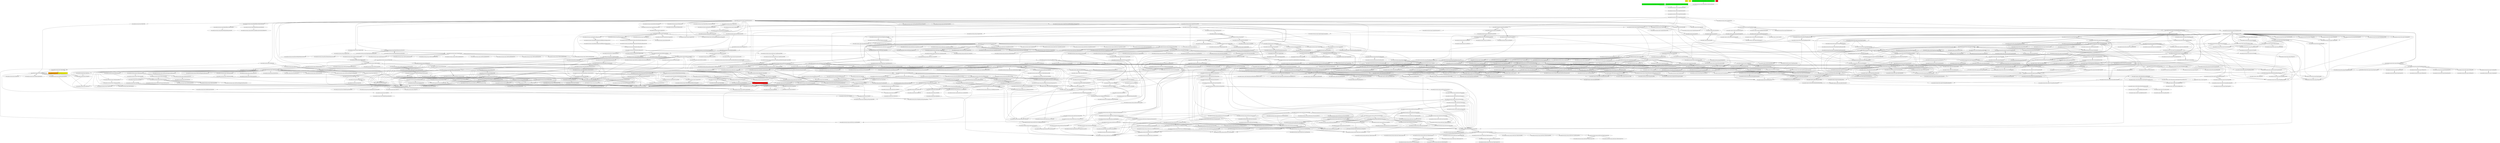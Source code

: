 digraph enhanced {
	"ochiai" [style=striped shape=box fillcolor="yellow"];
	"d4" [style=striped shape=box fillcolor="yellow"];
	"com.google.javascript.jscomp.PeepholeRemoveDeadCodeTest#544" [style=striped shape=box fillcolor="green"];
	"com.google.javascript.jscomp.PeepholeRemoveDeadCodeTest#231" [style=striped shape=box fillcolor="green"];
	"com.google.javascript.jscomp.NodeUtil#928" [style=striped shape=box fillcolor="red"];
	"real" [style=striped shape=box fillcolor="red"];
	"com.google.javascript.rhino.Node$NodeMismatch#2341" [style=striped shape=box fillcolor="orange:yellow"];
	"com.google.javascript.jscomp.PeepholeRemoveDeadCodeTest#548" [style=striped shape=box fillcolor="green"];
	"com.google.javascript.rhino.jstype.ObjectType#493" -> "com.google.javascript.rhino.jstype.FunctionPrototypeType#96";
	"com.google.common.collect.RegularImmutableMap$NonTerminalEntry#116" -> "com.google.common.collect.ImmutableEntry#34";
	"com.google.common.collect.Maps#540" -> "com.google.common.collect.ImmutableEntry#34";
	"com.google.common.collect.RegularImmutableMap$TerminalEntry#134" -> "com.google.common.collect.ImmutableEntry#34";
	"com.google.common.collect.RegularImmutableMap#98" -> "com.google.common.collect.RegularImmutableMap$NonTerminalEntry#116";
	"com.google.javascript.jscomp.parsing.IRFactory$TransformDispatcher#361" -> "com.google.javascript.jscomp.parsing.IRFactory$TransformDispatcher#382";
	"com.google.javascript.jscomp.JSSourceFile#78" -> "com.google.javascript.jscomp.SourceFile#97" [style=bold];
	"com.google.javascript.jscomp.Compiler#1468" -> "com.google.javascript.jscomp.CodePrinter$Builder#550";
	"com.google.javascript.jscomp.mozilla.rhino.ObjToIntMap#361" -> "com.google.javascript.jscomp.mozilla.rhino.ObjToIntMap#325" [style=bold];
	"com.google.javascript.jscomp.Compiler#1468" -> "com.google.javascript.jscomp.CodePrinter$Builder#558" [style=bold];
	"com.google.javascript.jscomp.PeepholeOptimizationsPass#43" -> "com.google.javascript.jscomp.NodeTraversal$AbstractPostOrderCallback#125";
	"com.google.javascript.rhino.jstype.JSTypeRegistry#238" -> "com.google.javascript.rhino.jstype.BooleanType#53" [style=bold];
	"com.google.javascript.jscomp.LineNumberCheck#67" -> "com.google.javascript.rhino.Node#937";
	"com.google.javascript.rhino.Node#1011" -> "com.google.javascript.rhino.Node#937";
	"com.google.javascript.jscomp.parsing.IRFactory#298" -> "com.google.javascript.rhino.Node#937";
	"com.google.javascript.rhino.Node#1216" -> "com.google.javascript.rhino.Node#937";
	"com.google.javascript.jscomp.parsing.IRFactory$TransformDispatcher#361" -> "com.google.javascript.jscomp.mozilla.rhino.Node$NodeIterator#391" [style=bold];
	"com.google.javascript.rhino.jstype.JSTypeRegistry#238" -> "com.google.javascript.rhino.jstype.AllType#53" [style=bold];
	"com.google.javascript.rhino.jstype.ErrorFunctionType#51" -> "com.google.javascript.rhino.jstype.FunctionType#887";
	"com.google.javascript.rhino.jstype.FunctionType#305" -> "com.google.javascript.rhino.jstype.FunctionType#887";
	"com.google.javascript.rhino.jstype.JSTypeRegistry#238" -> "com.google.javascript.rhino.jstype.FunctionType#887";
	"com.google.javascript.jscomp.parsing.IRFactory#358" -> "com.google.javascript.jscomp.parsing.TypeSafeDispatcher#119" [style=bold];
	"com.google.javascript.jscomp.PeepholeRemoveDeadCode#448" -> "com.google.javascript.rhino.Node#2126";
	"com.google.javascript.rhino.Node#941" -> "com.google.javascript.rhino.Node#1261";
	"com.google.javascript.jscomp.Compiler#1468" -> "com.google.javascript.jscomp.CodePrinter$Builder#568" [style=bold];
	"com.google.common.collect.RegularImmutableMap#48" -> "com.google.common.collect.RegularImmutableMap$NonTerminalEntry#121";
	"com.google.common.collect.RegularImmutableMap#143" -> "com.google.common.collect.RegularImmutableMap$NonTerminalEntry#121";
	"com.google.javascript.rhino.testing.BaseJSTypeTestCase#229" -> "com.google.javascript.rhino.jstype.JSTypeRegistry#921";
	"com.google.javascript.rhino.Node#1011" -> "com.google.javascript.rhino.Node#921";
	"com.google.javascript.jscomp.mozilla.rhino.Parser#2924" -> "com.google.javascript.jscomp.mozilla.rhino.Parser#3287";
	"com.google.javascript.jscomp.mozilla.rhino.Parser#2620" -> "com.google.javascript.jscomp.mozilla.rhino.Parser#3287";
	"com.google.javascript.jscomp.mozilla.rhino.Node#428" -> "com.google.javascript.jscomp.mozilla.rhino.Node$NodeIterator#386" [style=bold];
	"com.google.javascript.jscomp.mozilla.rhino.Node$NodeIterator#380" -> "com.google.javascript.jscomp.mozilla.rhino.Node$NodeIterator#380";
	"com.google.javascript.jscomp.parsing.IRFactory$TransformDispatcher#361" -> "com.google.javascript.jscomp.mozilla.rhino.Node$NodeIterator#380";
	"com.google.javascript.jscomp.mozilla.rhino.Parser#2177" -> "com.google.javascript.jscomp.mozilla.rhino.Parser#2190" [style=bold];
	"com.google.javascript.jscomp.parsing.ParserRunner#95" -> "com.google.javascript.rhino.Node#2118";
	"com.google.javascript.jscomp.Compiler#1092" -> "com.google.javascript.rhino.Node#2118";
	"com.google.javascript.rhino.jstype.UnionTypeBuilder#98" -> "com.google.javascript.rhino.jstype.StringType#49";
	"com.google.javascript.rhino.jstype.JSTypeRegistry#899" -> "com.google.javascript.rhino.jstype.AllType#68";
	"com.google.javascript.jscomp.CodePrinter$CompactCodePrinter#379" -> "com.google.javascript.jscomp.CodePrinter$CompactCodePrinter#407" [style=bold];
	"com.google.javascript.jscomp.Compiler#1468" -> "com.google.javascript.jscomp.CodePrinter$Builder#576";
	"com.google.javascript.rhino.jstype.JSTypeRegistry#238" -> "com.google.javascript.rhino.jstype.JSTypeRegistry#937";
	"com.google.javascript.rhino.jstype.JSTypeRegistry#921" -> "com.google.javascript.rhino.jstype.JSTypeRegistry#937";
	"com.google.javascript.jscomp.mozilla.rhino.Node#225" -> "com.google.javascript.jscomp.mozilla.rhino.Node#511";
	"com.google.javascript.jscomp.NodeTraversal#196" -> "com.google.javascript.jscomp.NodeTraversal#204" [style=bold];
	"com.google.javascript.rhino.jstype.JSTypeRegistry#238" -> "com.google.javascript.rhino.jstype.StringType#53" [style=bold];
	"com.google.javascript.jscomp.SourceFile$Preloaded#304" -> "com.google.javascript.jscomp.SourceFile#79";
	"com.google.javascript.jscomp.JSSourceFile#72" -> "com.google.javascript.jscomp.SourceFile#79";
	"com.google.javascript.jscomp.parsing.Config#90" -> "com.google.common.collect.ImmutableMap#318" [style=bold];
	"com.google.javascript.jscomp.AstValidator#154" -> "com.google.javascript.jscomp.AstValidator#365";
	"com.google.common.collect.RegularImmutableMap#48" -> "com.google.common.collect.ImmutableEntry#44";
	"com.google.common.collect.RegularImmutableMap#143" -> "com.google.common.collect.ImmutableEntry#44";
	"com.google.javascript.jscomp.SuppressDocWarningsGuard#40" -> "com.google.common.collect.ImmutableEntry#44";
	"com.google.common.collect.ImmutableMap$Builder#189" -> "com.google.common.collect.ImmutableEntry#44";
	"com.google.javascript.jscomp.CodeConsumer#182" -> "com.google.javascript.jscomp.CodePrinter$CompactCodePrinter#416";
	"com.google.javascript.jscomp.Compiler#1468" -> "com.google.javascript.jscomp.CodePrinter$Builder#584";
	"com.google.common.collect.RegularImmutableMap#48" -> "com.google.common.collect.ImmutableEntry#40";
	"com.google.common.collect.RegularImmutableMap#143" -> "com.google.common.collect.ImmutableEntry#40";
	"com.google.javascript.jscomp.SuppressDocWarningsGuard#40" -> "com.google.common.collect.ImmutableEntry#40";
	"com.google.common.collect.ImmutableMap$Builder#189" -> "com.google.common.collect.ImmutableEntry#40";
	"com.google.javascript.rhino.jstype.UnionTypeBuilder#98" -> "com.google.javascript.rhino.jstype.BooleanType#49";
	"com.google.javascript.rhino.Node#1208" -> "com.google.javascript.rhino.Node#941";
	"com.google.javascript.jscomp.CodeGenerator#87" -> "com.google.javascript.jscomp.CodePrinter$MappedCodePrinter#91" [style=bold];
	"com.google.javascript.jscomp.PeepholeOptimizationsPass#96" -> "com.google.javascript.jscomp.AbstractPeepholeOptimization#100";
	"com.google.javascript.rhino.jstype.FunctionType#131" -> "com.google.javascript.rhino.jstype.PrototypeObjectType#110";
	"com.google.javascript.rhino.jstype.InstanceObjectType#60" -> "com.google.javascript.rhino.jstype.PrototypeObjectType#110";
	"com.google.javascript.rhino.jstype.FunctionPrototypeType#56" -> "com.google.javascript.rhino.jstype.PrototypeObjectType#110";
	"com.google.javascript.jscomp.mozilla.rhino.Context#416" -> "com.google.javascript.jscomp.mozilla.rhino.ContextFactory#501" [style=bold];
	"com.google.javascript.jscomp.parsing.IRFactory#122" -> "com.google.javascript.jscomp.parsing.IRFactory$TransformDispatcher#361";
	"com.google.javascript.jscomp.parsing.TypeSafeDispatcher#119" -> "com.google.javascript.jscomp.parsing.IRFactory$TransformDispatcher#361";
	"com.google.javascript.jscomp.parsing.IRFactory$TransformDispatcher#361" -> "com.google.javascript.jscomp.parsing.IRFactory$TransformDispatcher#361";
	"com.google.common.collect.RegularImmutableMap#48" -> "com.google.common.collect.RegularImmutableMap$TerminalEntry#138";
	"com.google.common.collect.RegularImmutableMap#143" -> "com.google.common.collect.RegularImmutableMap$TerminalEntry#138";
	"com.google.javascript.jscomp.parsing.Config#90" -> "com.google.common.collect.ImmutableMap$Builder#207" [style=bold];
	"com.google.javascript.rhino.jstype.UnionTypeBuilder#98" -> "com.google.javascript.rhino.jstype.FunctionType#834";
	"com.google.common.collect.RegularImmutableMap#98" -> "com.google.common.collect.RegularImmutableMap$TerminalEntry#134" [style=bold];
	"com.google.javascript.jscomp.AstValidator#154" -> "com.google.javascript.jscomp.AstValidator#330";
	"com.google.javascript.jscomp.LineNumberCheck#52" -> "com.google.javascript.jscomp.NodeTraversal#421";
	"com.google.javascript.jscomp.PrepareAst#57" -> "com.google.javascript.jscomp.NodeTraversal#421";
	"com.google.javascript.jscomp.Compiler#1468" -> "com.google.javascript.jscomp.CodePrinter$Builder#510";
	"com.google.javascript.jscomp.parsing.ParserRunner#95" -> "com.google.javascript.jscomp.mozilla.rhino.Parser#150";
	"com.google.javascript.jscomp.mozilla.rhino.Parser#2177" -> "com.google.javascript.jscomp.mozilla.rhino.Parser#390";
	"com.google.javascript.jscomp.mozilla.rhino.Parser#423" -> "com.google.javascript.jscomp.mozilla.rhino.Parser#390";
	"com.google.javascript.jscomp.mozilla.rhino.Parser#2164" -> "com.google.javascript.jscomp.mozilla.rhino.Parser#390";
	"com.google.javascript.jscomp.mozilla.rhino.Parser#2151" -> "com.google.javascript.jscomp.mozilla.rhino.Parser#390";
	"com.google.javascript.jscomp.mozilla.rhino.Parser#2073" -> "com.google.javascript.jscomp.mozilla.rhino.Parser#390";
	"com.google.javascript.jscomp.mozilla.rhino.Parser#2447" -> "com.google.javascript.jscomp.mozilla.rhino.Parser#390";
	"com.google.javascript.jscomp.mozilla.rhino.Parser#2190" -> "com.google.javascript.jscomp.mozilla.rhino.Parser#390";
	"com.google.javascript.jscomp.mozilla.rhino.Parser#2203" -> "com.google.javascript.jscomp.mozilla.rhino.Parser#390";
	"com.google.javascript.jscomp.mozilla.rhino.Parser#2127" -> "com.google.javascript.jscomp.mozilla.rhino.Parser#390";
	"com.google.javascript.rhino.jstype.JSTypeRegistry#578" -> "com.google.javascript.rhino.jstype.BooleanType#103";
	"com.google.javascript.rhino.jstype.ObjectType#493" -> "com.google.common.collect.Iterators$1#63";
	"com.google.javascript.jscomp.mozilla.rhino.ast.ExpressionStatement#106" -> "com.google.javascript.jscomp.mozilla.rhino.ast.AstNode#182";
	"com.google.javascript.jscomp.mozilla.rhino.Parser#3287" -> "com.google.javascript.jscomp.mozilla.rhino.TokenStream#299";
	"com.google.javascript.jscomp.mozilla.rhino.Parser#2924" -> "com.google.javascript.jscomp.mozilla.rhino.TokenStream#299";
	"com.google.javascript.jscomp.mozilla.rhino.Parser#2824" -> "com.google.javascript.jscomp.mozilla.rhino.TokenStream#299";
	"com.google.javascript.jscomp.mozilla.rhino.ast.AstRoot#70" -> "com.google.javascript.jscomp.mozilla.rhino.ast.ScriptNode#85" [style=bold];
	"com.google.javascript.jscomp.mozilla.rhino.Parser#329" -> "com.google.javascript.jscomp.mozilla.rhino.TokenStream#297" [style=bold];
	"com.google.javascript.jscomp.Tracer#234" -> "com.google.javascript.jscomp.Tracer#958";
	"com.google.javascript.jscomp.Tracer#407" -> "com.google.javascript.jscomp.Tracer#958";
	"com.google.javascript.jscomp.CodeGenerator#87" -> "com.google.javascript.jscomp.CodePrinter$CompactCodePrinter#479";
	"com.google.javascript.rhino.jstype.BooleanType#103" -> "com.google.javascript.rhino.jstype.BooleanType#108" [style=bold];
	"com.google.common.collect.RegularImmutableMap$EntrySet#202" -> "com.google.common.collect.RegularImmutableMap#36";
	"com.google.javascript.jscomp.SuppressDocWarningsGuard#40" -> "com.google.common.collect.RegularImmutableMap#35";
	"com.google.common.collect.RegularImmutableMap#35" -> "com.google.common.collect.RegularImmutableMap#35";
	"com.google.common.collect.ImmutableMap$Builder#189" -> "com.google.common.collect.RegularImmutableMap#35";
	"com.google.javascript.jscomp.mozilla.rhino.Parser#2824" -> "com.google.javascript.jscomp.mozilla.rhino.Parser#381" [style=bold];
	"com.google.javascript.jscomp.ComposeWarningsGuard$GuardComparator#51" -> "com.google.javascript.jscomp.ComposeWarningsGuard$GuardComparator#62";
	"com.google.javascript.jscomp.Compiler#1468" -> "com.google.javascript.jscomp.CodePrinter$Builder#519";
	"com.google.javascript.jscomp.NodeTraversal#439" -> "com.google.javascript.jscomp.NodeTraversal#439";
	"com.google.javascript.jscomp.NodeTraversal#246" -> "com.google.javascript.jscomp.NodeTraversal#439";
	"com.google.javascript.jscomp.mozilla.rhino.Parser#2620" -> "com.google.javascript.jscomp.mozilla.rhino.Parser#373";
	"com.google.javascript.rhino.jstype.UnionType#82" -> "com.google.common.collect.RegularImmutableList#170" [style=bold];
	"com.google.javascript.jscomp.mozilla.rhino.ast.Name#84" -> "com.google.javascript.jscomp.mozilla.rhino.ast.AstNode#171";
	"com.google.javascript.jscomp.mozilla.rhino.ast.FunctionCall#68" -> "com.google.javascript.jscomp.mozilla.rhino.ast.AstNode#171";
	"com.google.javascript.jscomp.mozilla.rhino.ast.NumberLiteral#70" -> "com.google.javascript.jscomp.mozilla.rhino.ast.AstNode#171";
	"com.google.javascript.jscomp.CompilerTestCase#928" -> "com.google.javascript.jscomp.JSSourceFile#55";
	"com.google.javascript.jscomp.CompilerTestCase#407" -> "com.google.javascript.jscomp.JSSourceFile#55";
	"com.google.javascript.jscomp.RhinoErrorReporter#73" -> "com.google.common.collect.ImmutableMap#117" [style=bold];
	"com.google.javascript.jscomp.CompilerTestCase#1028" -> "com.google.javascript.jscomp.Compiler#182";
	"com.google.javascript.rhino.jstype.NoObjectType#67" -> "com.google.javascript.rhino.jstype.JSTypeRegistry#972";
	"com.google.javascript.rhino.jstype.ErrorFunctionType#51" -> "com.google.javascript.rhino.jstype.JSTypeRegistry#972";
	"com.google.javascript.rhino.jstype.JSTypeRegistry#238" -> "com.google.javascript.rhino.jstype.JSTypeRegistry#972";
	"com.google.javascript.jscomp.Compiler#182" -> "com.google.javascript.jscomp.Compiler#189";
	"com.google.javascript.jscomp.mozilla.rhino.ObjToIntMap#361" -> "com.google.javascript.jscomp.mozilla.rhino.ObjToIntMap#303" [style=bold];
	"com.google.javascript.jscomp.ComposeWarningsGuard#78" -> "com.google.javascript.jscomp.ComposeWarningsGuard$GuardComparator#51";
	"com.google.javascript.jscomp.ComposeWarningsGuard#87" -> "com.google.javascript.jscomp.ComposeWarningsGuard$GuardComparator#51";
	"com.google.common.collect.AbstractIndexedListIterator#81" -> "com.google.common.collect.Iterators$11#982";
	"com.google.javascript.jscomp.Compiler#1468" -> "com.google.javascript.jscomp.CodePrinter$Builder#539";
	"com.google.common.collect.Iterators#979" -> "com.google.common.collect.Iterators$11#980" [style=bold];
	"com.google.javascript.jscomp.ComposeWarningsGuard$GuardComparator#51" -> "com.google.javascript.jscomp.ComposeWarningsGuard$GuardComparator#56" [style=bold];
	"com.google.javascript.rhino.Node#990" -> "com.google.javascript.rhino.Node#998";
	"com.google.javascript.jscomp.mozilla.rhino.Parser#2475" -> "com.google.javascript.jscomp.mozilla.rhino.Node#555";
	"com.google.javascript.jscomp.mozilla.rhino.Parser#2530" -> "com.google.javascript.jscomp.mozilla.rhino.Node#555";
	"com.google.javascript.jscomp.mozilla.rhino.ast.ExpressionStatement#122" -> "com.google.javascript.jscomp.mozilla.rhino.Node#555";
	"com.google.javascript.jscomp.mozilla.rhino.Parser#3287" -> "com.google.javascript.jscomp.mozilla.rhino.Node#555";
	"com.google.javascript.jscomp.mozilla.rhino.Parser#2294" -> "com.google.javascript.jscomp.mozilla.rhino.Node#555";
	"com.google.javascript.jscomp.mozilla.rhino.Parser#999" -> "com.google.javascript.jscomp.mozilla.rhino.Node#555";
	"com.google.javascript.jscomp.mozilla.rhino.Parser#2620" -> "com.google.javascript.jscomp.mozilla.rhino.Node#555";
	"com.google.javascript.jscomp.CodePrinter$CompactCodePrinter#407" -> "com.google.javascript.jscomp.CodePrinter$MappedCodePrinter#60";
	"com.google.javascript.rhino.jstype.FunctionPrototypeType#49" -> "com.google.javascript.rhino.jstype.PrototypeObjectType#562";
	"com.google.javascript.rhino.jstype.FunctionType#65" -> "com.google.javascript.rhino.jstype.PrototypeObjectType#562";
	"com.google.javascript.rhino.jstype.InstanceObjectType#49" -> "com.google.javascript.rhino.jstype.PrototypeObjectType#562";
	"com.google.javascript.rhino.Node#1142" -> "com.google.javascript.rhino.Node#990";
	"com.google.javascript.rhino.Node#2033" -> "com.google.javascript.rhino.Node$FileLevelJsDocBuilder#2044" [style=bold];
	"com.google.javascript.jscomp.PeepholeRemoveDeadCode#156" -> "com.google.javascript.rhino.Node#752";
	"com.google.javascript.rhino.Node#1888" -> "com.google.javascript.rhino.Node#752";
	"com.google.javascript.rhino.Node#583" -> "com.google.javascript.rhino.Node$NumberNode#245" [style=bold];
	"com.google.javascript.jscomp.parsing.IRFactory#161" -> "com.google.javascript.jscomp.mozilla.rhino.ast.ScriptNode#93";
	"com.google.javascript.jscomp.AstValidator#317" -> "com.google.javascript.jscomp.AstValidator#324";
	"com.google.javascript.jscomp.mozilla.rhino.ast.AstNode#235" -> "com.google.javascript.jscomp.mozilla.rhino.ast.AstNode#198";
	"com.google.javascript.rhino.jstype.JSTypeRegistry#238" -> "com.google.javascript.rhino.jstype.JSTypeRegistry#982" [style=bold];
	"com.google.javascript.rhino.jstype.JSTypeRegistry#238" -> "com.google.javascript.rhino.jstype.ErrorFunctionType#51" [style=bold];
	"com.google.javascript.rhino.jstype.FunctionType#969" -> "com.google.javascript.rhino.jstype.PrototypeObjectType#556";
	"com.google.javascript.rhino.jstype.FunctionPrototypeType#49" -> "com.google.javascript.rhino.jstype.PrototypeObjectType#556";
	"com.google.javascript.rhino.jstype.InstanceObjectType#49" -> "com.google.javascript.rhino.jstype.PrototypeObjectType#556";
	"com.google.javascript.jscomp.JSSourceFile#55" -> "com.google.javascript.jscomp.JSSourceFile#72" [style=bold];
	"com.google.javascript.jscomp.JsAst#77" -> "com.google.javascript.jscomp.JSSourceFile#78";
	"com.google.javascript.jscomp.mozilla.rhino.Parser#2530" -> "com.google.javascript.jscomp.mozilla.rhino.ast.AstNode#191";
	"com.google.javascript.jscomp.mozilla.rhino.Parser#3386" -> "com.google.javascript.jscomp.mozilla.rhino.ast.AstNode#191";
	"com.google.javascript.jscomp.mozilla.rhino.ast.InfixExpression#85" -> "com.google.javascript.jscomp.mozilla.rhino.ast.AstNode#191";
	"com.google.javascript.jscomp.mozilla.rhino.Parser#1109" -> "com.google.javascript.jscomp.mozilla.rhino.ast.AstNode#191";
	"com.google.javascript.jscomp.mozilla.rhino.Parser#2073" -> "com.google.javascript.jscomp.mozilla.rhino.ast.AstNode#191";
	"com.google.javascript.jscomp.mozilla.rhino.Parser#274" -> "com.google.javascript.jscomp.mozilla.rhino.ast.AstNode#191";
	"com.google.javascript.jscomp.mozilla.rhino.ast.InfixExpression#92" -> "com.google.javascript.jscomp.mozilla.rhino.ast.AstNode#191";
	"com.google.javascript.jscomp.mozilla.rhino.ast.AstNode#263" -> "com.google.javascript.jscomp.mozilla.rhino.ast.AstNode#191";
	"com.google.javascript.jscomp.mozilla.rhino.ast.ExpressionStatement#91" -> "com.google.javascript.jscomp.mozilla.rhino.ast.AstNode#191";
	"com.google.javascript.jscomp.mozilla.rhino.ast.AstNode#207" -> "com.google.javascript.jscomp.mozilla.rhino.ast.AstNode#191";
	"com.google.javascript.jscomp.AstValidator#330" -> "com.google.javascript.jscomp.AstValidator#317";
	"com.google.javascript.jscomp.AstValidator#611" -> "com.google.javascript.jscomp.AstValidator#317";
	"com.google.common.collect.ImmutableMap#117" -> "com.google.common.collect.ImmutableMap#139";
	"com.google.common.collect.ImmutableMap$Builder#178" -> "com.google.common.collect.ImmutableMap#139";
	"com.google.common.collect.ImmutableMap#240" -> "com.google.common.collect.ImmutableMap#139";
	"com.google.javascript.jscomp.CompilerOptions#945" -> "com.google.javascript.jscomp.DiagnosticGroupWarningsGuard#33";
	"com.google.javascript.jscomp.SuppressDocWarningsGuard#40" -> "com.google.javascript.jscomp.DiagnosticGroupWarningsGuard#33";
	"com.google.javascript.jscomp.mozilla.rhino.TokenStream#318" -> "com.google.javascript.jscomp.mozilla.rhino.ScriptRuntime#431";
	"com.google.javascript.rhino.jstype.UnionTypeBuilder#192" -> "com.google.javascript.rhino.jstype.UnionType#82" [style=bold];
	"com.google.javascript.jscomp.AstValidator#75" -> "com.google.javascript.jscomp.AstValidator#83";
	"com.google.javascript.jscomp.mozilla.rhino.Parser#2530" -> "com.google.javascript.jscomp.mozilla.rhino.ast.FunctionCall#89";
	"com.google.common.collect.ImmutableSet#144" -> "com.google.common.collect.ImmutableSet#160";
	"com.google.javascript.jscomp.AstValidator#640" -> "com.google.javascript.jscomp.AstValidator#766";
	"com.google.javascript.jscomp.AstValidator#465" -> "com.google.javascript.jscomp.AstValidator#766";
	"com.google.javascript.jscomp.AstValidator#740" -> "com.google.javascript.jscomp.AstValidator#766";
	"com.google.javascript.jscomp.AstValidator#330" -> "com.google.javascript.jscomp.AstValidator#766";
	"com.google.javascript.jscomp.AstValidator#611" -> "com.google.javascript.jscomp.AstValidator#766";
	"com.google.javascript.jscomp.AstValidator#67" -> "com.google.javascript.jscomp.AstValidator#766";
	"com.google.javascript.rhino.Node#1676" -> "com.google.javascript.rhino.Node$NumberNode#266";
	"com.google.javascript.jscomp.CompilerTestCase#928" -> "com.google.common.base.Joiner#166";
	"com.google.javascript.jscomp.CompilerTestCase#713" -> "com.google.common.base.Joiner#166";
	"com.google.javascript.jscomp.parsing.Config#90" -> "com.google.common.collect.ImmutableMap#128" [style=bold];
	"com.google.javascript.jscomp.AstValidator#365" -> "com.google.javascript.jscomp.AstValidator#782";
	"com.google.javascript.jscomp.mozilla.rhino.ContextFactory#440" -> "com.google.javascript.jscomp.mozilla.rhino.Kit#316";
	"com.google.javascript.jscomp.mozilla.rhino.ContextFactory#451" -> "com.google.javascript.jscomp.mozilla.rhino.Kit#316";
	"com.google.javascript.jscomp.DiagnosticGroupWarningsGuard#50" -> "com.google.javascript.jscomp.DiagnosticGroup#111";
	"com.google.javascript.jscomp.Compiler#323" -> "com.google.javascript.jscomp.Compiler#399" [style=bold];
	"com.google.javascript.rhino.Node#812" -> "com.google.javascript.rhino.Node$AbstractPropListItem#368";
	"com.google.javascript.rhino.Node#921" -> "com.google.javascript.rhino.Node$AbstractPropListItem#368";
	"com.google.javascript.rhino.Node#847" -> "com.google.javascript.rhino.Node$AbstractPropListItem#368";
	"com.google.javascript.jscomp.Compiler#1092" -> "com.google.javascript.jscomp.Compiler#1804";
	"com.google.javascript.rhino.Node#812" -> "com.google.javascript.rhino.Node$AbstractPropListItem#364";
	"com.google.javascript.rhino.Node#921" -> "com.google.javascript.rhino.Node$AbstractPropListItem#364";
	"com.google.javascript.rhino.Node$IntPropListItem#435" -> "com.google.javascript.rhino.Node$AbstractPropListItem#364";
	"com.google.javascript.rhino.Node#847" -> "com.google.javascript.rhino.Node$AbstractPropListItem#364";
	"com.google.javascript.jscomp.parsing.IRFactory$TransformDispatcher#361" -> "com.google.javascript.jscomp.mozilla.rhino.ast.FunctionCall#79";
	"com.google.javascript.jscomp.mozilla.rhino.ast.NumberLiteral#79" -> "com.google.javascript.jscomp.mozilla.rhino.Node#564" [style=bold];
	"com.google.javascript.jscomp.AstValidator#67" -> "com.google.javascript.jscomp.AstValidator#75";
	"com.google.javascript.jscomp.AstValidator#640" -> "com.google.javascript.rhino.Node$NumberNode#256";
	"com.google.javascript.rhino.Node#1011" -> "com.google.javascript.rhino.Node$NumberNode#256";
	"com.google.javascript.jscomp.CodeGenerator#87" -> "com.google.javascript.rhino.Node$NumberNode#256";
	"com.google.javascript.rhino.Node$NumberNode#266" -> "com.google.javascript.rhino.Node$NumberNode#256";
	"com.google.javascript.jscomp.mozilla.rhino.Parser#3432" -> "com.google.javascript.jscomp.mozilla.rhino.CompilerEnvirons#200";
	"com.google.javascript.jscomp.mozilla.rhino.Parser#959" -> "com.google.javascript.jscomp.mozilla.rhino.CompilerEnvirons#200";
	"com.google.javascript.jscomp.mozilla.rhino.Parser#2475" -> "com.google.javascript.jscomp.mozilla.rhino.Parser#2824";
	"com.google.javascript.rhino.jstype.NoType#65" -> "com.google.javascript.rhino.jstype.NoObjectType#67";
	"com.google.javascript.rhino.jstype.JSTypeRegistry#238" -> "com.google.javascript.rhino.jstype.NoObjectType#67";
	"com.google.javascript.jscomp.Compiler#323" -> "com.google.javascript.jscomp.Compiler#385" [style=bold];
	"com.google.javascript.jscomp.mozilla.rhino.CompilerEnvirons#69" -> "com.google.javascript.jscomp.mozilla.rhino.Context#2186" [style=bold];
	"com.google.javascript.jscomp.PeepholeOptimizationsPass#63" -> "com.google.javascript.jscomp.PeepholeRemoveDeadCode#41";
	"com.google.javascript.jscomp.CodeGenerator#900" -> "com.google.javascript.jscomp.CodeGenerator#871";
	"com.google.javascript.jscomp.CodeGenerator#87" -> "com.google.javascript.jscomp.CodeGenerator#871";
	"com.google.common.collect.ImmutableMap$Builder#212" -> "com.google.common.collect.RegularImmutableMap#48";
	"com.google.common.collect.ImmutableMap#117" -> "com.google.common.collect.RegularImmutableMap#48";
	"com.google.common.collect.ImmutableMap#240" -> "com.google.common.collect.RegularImmutableMap#48";
	"com.google.common.collect.EmptyImmutableList#36" -> "com.google.common.collect.Iterators#80";
	"com.google.common.collect.EmptyImmutableSet#31" -> "com.google.common.collect.Iterators#80";
	"com.google.javascript.jscomp.mozilla.rhino.ast.InfixExpression#85" -> "com.google.javascript.jscomp.mozilla.rhino.ast.AstNode#163";
	"com.google.javascript.jscomp.mozilla.rhino.ast.Jump#61" -> "com.google.javascript.jscomp.mozilla.rhino.ast.AstNode#163";
	"com.google.javascript.jscomp.mozilla.rhino.ast.AstNode#171" -> "com.google.javascript.jscomp.mozilla.rhino.ast.AstNode#163";
	"com.google.javascript.jscomp.mozilla.rhino.ast.AstNode#182" -> "com.google.javascript.jscomp.mozilla.rhino.ast.AstNode#163";
	"com.google.javascript.jscomp.mozilla.rhino.Parser#2530" -> "com.google.javascript.jscomp.mozilla.rhino.ast.FunctionCall#68";
	"com.google.javascript.rhino.Node$IntPropListItem#414" -> "com.google.javascript.rhino.Node$AbstractPropListItem#358";
	"com.google.javascript.rhino.Node$ObjectPropListItem#382" -> "com.google.javascript.rhino.Node$AbstractPropListItem#358";
	"com.google.common.collect.ImmutableMap$Builder#207" -> "com.google.common.collect.ImmutableMap$Builder#212" [style=bold];
	"com.google.javascript.jscomp.AstValidator#83" -> "com.google.javascript.jscomp.AstValidator#92";
	"com.google.javascript.rhino.jstype.PrototypeObjectType#413" -> "com.google.javascript.rhino.jstype.FunctionPrototypeType#49";
	"com.google.javascript.rhino.jstype.UnionTypeBuilder#98" -> "com.google.javascript.rhino.jstype.FunctionPrototypeType#49";
	"com.google.javascript.rhino.jstype.PrototypeObjectType#433" -> "com.google.javascript.rhino.jstype.FunctionPrototypeType#49";
	"com.google.javascript.rhino.jstype.PrototypeObjectType#486" -> "com.google.javascript.rhino.jstype.FunctionPrototypeType#49";
	"com.google.javascript.rhino.jstype.ObjectType#426" -> "com.google.javascript.rhino.jstype.FunctionPrototypeType#49";
	"com.google.javascript.rhino.jstype.ObjectType#470" -> "com.google.javascript.rhino.jstype.FunctionPrototypeType#49";
	"com.google.javascript.rhino.jstype.ObjectType#493" -> "com.google.javascript.rhino.jstype.FunctionPrototypeType#49";
	"com.google.javascript.rhino.jstype.FunctionType#675" -> "com.google.javascript.rhino.jstype.FunctionPrototypeType#49";
	"com.google.javascript.jscomp.NodeUtil#1006" -> "com.google.javascript.jscomp.NodeUtil#928";
	"com.google.javascript.jscomp.NodeUtil#727" -> "com.google.javascript.jscomp.NodeUtil#928";
	"com.google.javascript.jscomp.PeepholeRemoveDeadCodeTest#37" -> "com.google.javascript.jscomp.PeepholeRemoveDeadCode#32";
	"com.google.javascript.jscomp.Compiler#1468" -> "com.google.javascript.jscomp.CodePrinter$Builder#501";
	"com.google.javascript.jscomp.CompilerTestCase#174" -> "com.google.javascript.jscomp.GoogleCodingConvention#31";
	"com.google.javascript.jscomp.mozilla.rhino.TokenStream#1286" -> "com.google.javascript.jscomp.mozilla.rhino.TokenStream#1412";
	"com.google.javascript.jscomp.NodeTraversal#439" -> "com.google.javascript.jscomp.NodeTraversal#614";
	"com.google.javascript.jscomp.CodeGenerator#87" -> "com.google.javascript.jscomp.CodePrinter$MappedCodePrinter#114" [style=bold];
	"com.google.javascript.jscomp.CompilerInput#107" -> "com.google.javascript.jscomp.JsAst#49";
	"com.google.javascript.jscomp.AstValidator#365" -> "com.google.javascript.jscomp.AstValidator#758";
	"com.google.javascript.jscomp.AstValidator#640" -> "com.google.javascript.jscomp.AstValidator#758";
	"com.google.javascript.jscomp.AstValidator#465" -> "com.google.javascript.jscomp.AstValidator#758";
	"com.google.javascript.jscomp.AstValidator#330" -> "com.google.javascript.jscomp.AstValidator#758";
	"com.google.javascript.jscomp.AstValidator#83" -> "com.google.javascript.jscomp.AstValidator#758";
	"com.google.javascript.jscomp.AstValidator#75" -> "com.google.javascript.jscomp.AstValidator#758";
	"com.google.javascript.jscomp.AstValidator#611" -> "com.google.javascript.jscomp.AstValidator#758";
	"com.google.javascript.jscomp.AstValidator#67" -> "com.google.javascript.jscomp.AstValidator#758";
	"com.google.common.collect.AbstractIndexedListIterator#68" -> "com.google.common.collect.UnmodifiableListIterator#36";
	"com.google.javascript.jscomp.CompilerInput#86" -> "com.google.javascript.jscomp.JsAst#42";
	"com.google.javascript.jscomp.LightweightMessageFormatter#49" -> "com.google.javascript.jscomp.AbstractMessageFormatter#32";
	"com.google.javascript.jscomp.ErrorFormat$2#38" -> "com.google.javascript.jscomp.AbstractMessageFormatter#37";
	"com.google.javascript.rhino.jstype.JSTypeRegistry#228" -> "com.google.javascript.rhino.jstype.JSTypeRegistry#552" [style=bold];
	"com.google.javascript.jscomp.Compiler#323" -> "com.google.javascript.jscomp.Compiler#365" [style=bold];
	"com.google.javascript.rhino.jstype.FunctionPrototypeType#63" -> "com.google.javascript.rhino.jstype.FunctionPrototypeType#56";
	"com.google.javascript.rhino.jstype.FunctionType#290" -> "com.google.javascript.rhino.jstype.FunctionPrototypeType#56";
	"com.google.javascript.rhino.jstype.FunctionType#507" -> "com.google.javascript.rhino.jstype.FunctionPrototypeType#56";
	"com.google.javascript.rhino.jstype.JSTypeRegistry#238" -> "com.google.javascript.rhino.jstype.FunctionPrototypeType#56";
	"com.google.common.collect.ImmutableSet$ArrayImmutableSet#396" -> "com.google.common.collect.ImmutableSet#364";
	"com.google.common.collect.AbstractIndexedListIterator#68" -> "com.google.common.base.Preconditions#330";
	"com.google.javascript.jscomp.JsAst#87" -> "com.google.javascript.jscomp.Compiler#1618";
	"com.google.javascript.jscomp.CodeGenerator#87" -> "com.google.javascript.jscomp.CodeGenerator#891";
	"com.google.javascript.jscomp.mozilla.rhino.ast.AstNode#163" -> "com.google.javascript.jscomp.mozilla.rhino.Node#130" [style=bold];
	"com.google.javascript.rhino.jstype.FunctionType#278" -> "com.google.javascript.rhino.jstype.FunctionPrototypeType#63";
	"com.google.javascript.jscomp.AstValidator#154" -> "com.google.javascript.jscomp.AstValidator#740";
	"com.google.javascript.rhino.testing.BaseJSTypeTestCase#229" -> "com.google.javascript.rhino.testing.BaseJSTypeTestCase#386" [style=bold];
	"com.google.common.base.Joiner#158" -> "com.google.common.base.Joiner#127" [style=bold];
	"com.google.javascript.rhino.jstype.JSTypeRegistry#623" -> "com.google.javascript.rhino.jstype.FunctionPrototypeType#68";
	"com.google.javascript.jscomp.Compiler#323" -> "com.google.javascript.jscomp.Compiler#358" [style=bold];
	"com.google.javascript.jscomp.CodeGenerator#871" -> "com.google.javascript.jscomp.CodeGenerator#879";
	"com.google.javascript.jscomp.ClosureCodingConvention#38" -> "com.google.javascript.jscomp.DefaultCodingConvention#32";
	"com.google.javascript.rhino.jstype.JSTypeRegistry#578" -> "com.google.javascript.rhino.jstype.VoidType#96" [style=bold];
	"com.google.javascript.jscomp.CodePrinter#615" -> "com.google.javascript.jscomp.CodePrinter$MappedCodePrinter#179" [style=bold];
	"com.google.common.collect.RegularImmutableMap#48" -> "com.google.common.collect.RegularImmutableMap#81" [style=bold];
	"com.google.javascript.rhino.jstype.JSTypeRegistry#623" -> "com.google.javascript.rhino.jstype.FunctionPrototypeType#77";
	"com.google.javascript.rhino.jstype.JSTypeRegistry#552" -> "com.google.javascript.rhino.jstype.JSTypeRegistry#578" [style=bold];
	"com.google.javascript.rhino.Node#905" -> "com.google.javascript.rhino.Node#916";
	"com.google.javascript.jscomp.ComposeWarningsGuard#141" -> "com.google.javascript.jscomp.DiagnosticGroupWarningsGuard#50";
	"com.google.common.base.Joiner#166" -> "com.google.common.base.Joiner#158";
	"com.google.javascript.jscomp.CompilerTestCase#713" -> "com.google.common.base.Joiner#158";
	"com.google.javascript.jscomp.AbstractPeepholeOptimization#118" -> "com.google.javascript.jscomp.NodeUtil#714";
	"com.google.javascript.jscomp.mozilla.rhino.Parser#2530" -> "com.google.javascript.jscomp.mozilla.rhino.Parser#2620";
	"com.google.javascript.jscomp.ClosureCodingConvention#38" -> "com.google.common.collect.ImmutableSet#144" [style=bold];
	"com.google.javascript.rhino.jstype.FunctionPrototypeType#49" -> "com.google.javascript.rhino.jstype.PrototypeObjectType#169";
	"com.google.javascript.rhino.jstype.InstanceObjectType#49" -> "com.google.javascript.rhino.jstype.PrototypeObjectType#169";
	"com.google.javascript.rhino.Node#894" -> "com.google.javascript.rhino.Node#912";
	"com.google.common.base.Preconditions#330" -> "com.google.common.base.Preconditions#350" [style=bold];
	"com.google.javascript.rhino.jstype.StringType#92" -> "com.google.javascript.rhino.jstype.StringType#97" [style=bold];
	"com.google.common.collect.RegularImmutableMap#81" -> "com.google.common.base.Preconditions#114";
	"com.google.common.collect.RegularImmutableMap#48" -> "com.google.common.base.Preconditions#114";
	"com.google.javascript.jscomp.JsAst#49" -> "com.google.javascript.jscomp.JsAst#77" [style=bold];
	"com.google.javascript.rhino.jstype.JSTypeRegistry#578" -> "com.google.javascript.rhino.jstype.StringType#92";
	"com.google.javascript.rhino.jstype.FunctionPrototypeType#96" -> "com.google.javascript.rhino.jstype.FunctionPrototypeType#86" [style=bold];
	"com.google.common.collect.RegularImmutableMap#48" -> "com.google.common.collect.RegularImmutableMap#93" [style=bold];
	"com.google.javascript.rhino.jstype.JSTypeRegistry#552" -> "com.google.javascript.rhino.jstype.JSTypeRegistry#582";
	"com.google.javascript.rhino.jstype.JSTypeRegistry#578" -> "com.google.javascript.rhino.jstype.JSTypeRegistry#582";
	"com.google.javascript.jscomp.DiagnosticGroupWarningsGuard#50" -> "com.google.javascript.jscomp.DiagnosticGroup#130";
	"com.google.javascript.rhino.Node#901" -> "com.google.javascript.rhino.Node#905";
	"com.google.common.collect.RegularImmutableMap#48" -> "com.google.common.collect.RegularImmutableMap#98" [style=bold];
	"com.google.javascript.jscomp.NodeUtil#727" -> "com.google.javascript.jscomp.NodeUtil#727";
	"com.google.javascript.jscomp.NodeUtil#714" -> "com.google.javascript.jscomp.NodeUtil#727";
	"com.google.javascript.rhino.jstype.FunctionPrototypeType#49" -> "com.google.javascript.rhino.jstype.PrototypeObjectType#398";
	"com.google.javascript.jscomp.parsing.IRFactory#298" -> "com.google.javascript.jscomp.parsing.IRFactory#348";
	"com.google.javascript.jscomp.parsing.IRFactory#78" -> "com.google.javascript.jscomp.parsing.IRFactory#348";
	"com.google.javascript.rhino.Node#2101" -> "com.google.javascript.rhino.Node#901";
	"com.google.javascript.rhino.Node#2083" -> "com.google.javascript.rhino.Node#901";
	"com.google.javascript.rhino.Node#2118" -> "com.google.javascript.rhino.Node#901";
	"com.google.javascript.jscomp.JsAst#77" -> "com.google.javascript.jscomp.JsAst#87" [style=bold];
	"com.google.javascript.rhino.jstype.NumberType#53" -> "com.google.javascript.rhino.jstype.ValueType#49";
	"com.google.javascript.rhino.jstype.VoidType#54" -> "com.google.javascript.rhino.jstype.ValueType#49";
	"com.google.javascript.rhino.jstype.StringType#53" -> "com.google.javascript.rhino.jstype.ValueType#49";
	"com.google.javascript.rhino.jstype.NullType#54" -> "com.google.javascript.rhino.jstype.ValueType#49";
	"com.google.javascript.rhino.jstype.BooleanType#53" -> "com.google.javascript.rhino.jstype.ValueType#49";
	"com.google.javascript.jscomp.PeepholeRemoveDeadCode#156" -> "com.google.javascript.jscomp.NodeUtil#1002";
	"com.google.javascript.jscomp.NodeUtil#1002" -> "com.google.javascript.jscomp.NodeUtil#1006" [style=bold];
	"com.google.javascript.jscomp.Compiler#1695" -> "com.google.javascript.jscomp.CompilerOptions#1168" [style=bold];
	"com.google.javascript.jscomp.Compiler#1791" -> "com.google.javascript.jscomp.Compiler#1779";
	"com.google.javascript.jscomp.CompilerTestCase#713" -> "com.google.javascript.jscomp.Compiler#1779";
	"com.google.javascript.rhino.jstype.ArrowType#69" -> "com.google.javascript.rhino.jstype.JSType#110";
	"com.google.javascript.rhino.jstype.JSTypeRegistry#228" -> "com.google.javascript.rhino.jstype.JSTypeRegistry#238" [style=bold];
	"com.google.javascript.rhino.jstype.FunctionType#939" -> "com.google.javascript.rhino.jstype.ObjectType#530" [style=bold];
	"com.google.javascript.jscomp.Compiler#323" -> "com.google.javascript.jscomp.Compiler#449" [style=bold];
	"com.google.javascript.jscomp.Compiler#227" -> "com.google.javascript.jscomp.Compiler#208";
	"com.google.javascript.jscomp.CompilerTestCase$BlackHoleErrorManager#1016" -> "com.google.javascript.jscomp.Compiler#208";
	"com.google.javascript.jscomp.Compiler#1468" -> "com.google.javascript.jscomp.CompilerOptions#1172" [style=bold];
	"com.google.javascript.rhino.Node#1972" -> "com.google.javascript.rhino.Node#1955";
	"com.google.javascript.jscomp.parsing.ParserRunner#95" -> "com.google.javascript.jscomp.mozilla.rhino.Parser#509";
	"com.google.javascript.jscomp.RhinoErrorReporter#105" -> "com.google.javascript.jscomp.RhinoErrorReporter$NewRhinoErrorReporter#154" [style=bold];
	"com.google.javascript.jscomp.RhinoErrorReporter$NewRhinoErrorReporter#154" -> "com.google.javascript.jscomp.RhinoErrorReporter$NewRhinoErrorReporter#158" [style=bold];
	"com.google.javascript.rhino.jstype.JSTypeRegistry#1223" -> "com.google.javascript.rhino.jstype.FunctionBuilder#90";
	"com.google.javascript.jscomp.CodeGenerator#79" -> "com.google.javascript.jscomp.CodeGenerator#1079" [style=bold];
	"com.google.common.collect.RegularImmutableMap#48" -> "com.google.common.collect.Hashing#40";
	"com.google.common.collect.RegularImmutableMap#143" -> "com.google.common.collect.Hashing#40";
	"com.google.common.collect.RegularImmutableSet#46" -> "com.google.common.collect.Hashing#40";
	"com.google.common.collect.ImmutableSet#160" -> "com.google.common.collect.Hashing#40";
	"com.google.javascript.rhino.jstype.UnionTypeBuilder$1#204" -> "com.google.javascript.rhino.jstype.JSType#346";
	"com.google.common.collect.RegularImmutableList#170" -> "com.google.javascript.rhino.jstype.JSType#346";
	"com.google.javascript.jscomp.parsing.IRFactory#266" -> "com.google.javascript.jscomp.parsing.IRFactory$TransformDispatcher#708";
	"com.google.javascript.jscomp.parsing.IRFactory$TransformDispatcher#361" -> "com.google.javascript.jscomp.parsing.IRFactory$TransformDispatcher#708";
	"com.google.javascript.rhino.jstype.ObjectType#86" -> "com.google.javascript.rhino.jstype.JSType#102";
	"com.google.javascript.rhino.jstype.ValueType#49" -> "com.google.javascript.rhino.jstype.JSType#102";
	"com.google.javascript.rhino.jstype.UnionType#82" -> "com.google.javascript.rhino.jstype.JSType#102";
	"com.google.javascript.rhino.jstype.AllType#53" -> "com.google.javascript.rhino.jstype.JSType#102";
	"com.google.javascript.rhino.jstype.ArrowType#69" -> "com.google.javascript.rhino.jstype.JSType#102";
	"com.google.javascript.jscomp.JSSourceFile#55" -> "com.google.javascript.jscomp.SourceFile#260" [style=bold];
	"com.google.javascript.rhino.jstype.InstanceObjectType#151" -> "com.google.javascript.rhino.jstype.ObjectType#542";
	"com.google.javascript.jscomp.parsing.IRFactory#266" -> "com.google.javascript.jscomp.parsing.IRFactory#244";
	"com.google.javascript.jscomp.parsing.IRFactory#256" -> "com.google.javascript.jscomp.parsing.IRFactory#244";
	"com.google.javascript.jscomp.CompilerTestCase#928" -> "com.google.javascript.jscomp.CompilerTestCase#1028";
	"com.google.javascript.jscomp.CompilerTestCase#407" -> "com.google.javascript.jscomp.CompilerTestCase#1028";
	"com.google.javascript.rhino.jstype.StringType#49" -> "com.google.javascript.rhino.jstype.ValueType#54";
	"com.google.javascript.rhino.jstype.BooleanType#49" -> "com.google.javascript.rhino.jstype.ValueType#54";
	"com.google.javascript.rhino.jstype.NullType#50" -> "com.google.javascript.rhino.jstype.ValueType#54";
	"com.google.javascript.rhino.jstype.NumberType#49" -> "com.google.javascript.rhino.jstype.ValueType#54";
	"com.google.javascript.jscomp.mozilla.rhino.Parser#509" -> "com.google.javascript.jscomp.mozilla.rhino.CompilerEnvirons#288" [style=bold];
	"com.google.javascript.rhino.jstype.JSTypeRegistry#1223" -> "com.google.javascript.rhino.jstype.FunctionBuilder#96";
	"com.google.javascript.rhino.testing.BaseJSTypeTestCase#386" -> "com.google.javascript.rhino.jstype.FunctionBuilder#96";
	"com.google.javascript.jscomp.mozilla.rhino.Context#416" -> "com.google.javascript.jscomp.mozilla.rhino.jdk13.VMBridge_jdk13#66";
	"com.google.javascript.jscomp.mozilla.rhino.Context#377" -> "com.google.javascript.jscomp.mozilla.rhino.jdk13.VMBridge_jdk13#66";
	"com.google.javascript.jscomp.mozilla.rhino.Context#454" -> "com.google.javascript.jscomp.mozilla.rhino.jdk13.VMBridge_jdk13#66";
	"com.google.javascript.jscomp.CodeConsumer#182" -> "com.google.javascript.jscomp.CodeConsumer#154" [style=bold];
	"com.google.javascript.rhino.jstype.JSTypeRegistry#1143" -> "com.google.javascript.rhino.jstype.FunctionParamBuilder#54";
	"com.google.javascript.rhino.jstype.JSTypeRegistry#1159" -> "com.google.javascript.rhino.jstype.FunctionParamBuilder#54";
	"com.google.javascript.jscomp.mozilla.rhino.Parser#548" -> "com.google.javascript.jscomp.mozilla.rhino.ast.ScriptNode#192";
	"com.google.javascript.jscomp.NodeTraversal#439" -> "com.google.javascript.jscomp.PrepareAst$PrepareAnnotations#142";
	"com.google.javascript.jscomp.PeepholeRemoveDeadCode#448" -> "com.google.javascript.jscomp.PeepholeRemoveDeadCode#481" [style=bold];
	"com.google.javascript.jscomp.Compiler#323" -> "com.google.javascript.jscomp.Compiler#422" [style=bold];
	"com.google.javascript.jscomp.mozilla.rhino.Parser#691" -> "com.google.javascript.jscomp.mozilla.rhino.ast.ExpressionStatement#114";
	"com.google.javascript.jscomp.parsing.IRFactory$TransformDispatcher#361" -> "com.google.javascript.jscomp.mozilla.rhino.ast.ExpressionStatement#114";
	"com.google.javascript.jscomp.parsing.Config#75" -> "com.google.javascript.jscomp.parsing.Config#90" [style=bold];
	"com.google.javascript.jscomp.mozilla.rhino.Parser#329" -> "com.google.javascript.jscomp.mozilla.rhino.TokenStream#318" [style=bold];
	"com.google.javascript.rhino.jstype.ObjectType#493" -> "com.google.javascript.rhino.jstype.ObjectType#558";
	"com.google.javascript.jscomp.parsing.IRFactory#161" -> "com.google.javascript.jscomp.parsing.IRFactory#256";
	"com.google.javascript.jscomp.parsing.IRFactory#78" -> "com.google.javascript.jscomp.parsing.IRFactory#256";
	"com.google.javascript.jscomp.mozilla.rhino.Context#411" -> "com.google.javascript.jscomp.mozilla.rhino.ContextFactory#179" [style=bold];
	"com.google.javascript.rhino.Node#1489" -> "com.google.javascript.rhino.Node$NodeMismatch#2341";
	"com.google.javascript.jscomp.CompilerTestCase#713" -> "com.google.javascript.rhino.Node#1972";
	"com.google.javascript.rhino.Node#1972" -> "com.google.javascript.rhino.Node#1972";
	"com.google.common.collect.LinkedHashMultimap#121" -> "com.google.common.collect.AbstractSetMultimap#44";
	"com.google.javascript.jscomp.PrepareAst#57" -> "com.google.javascript.jscomp.PrepareAst$PrepareAnnotations#136" [style=bold];
	"com.google.javascript.jscomp.mozilla.rhino.Parser#548" -> "com.google.javascript.jscomp.mozilla.rhino.ast.ScriptNode#182";
	"com.google.javascript.jscomp.Compiler#189" -> "com.google.javascript.jscomp.Compiler#1987" [style=dotted];
	"com.google.javascript.jscomp.NodeUtil#928" -> "com.google.javascript.jscomp.Compiler#1987";
	"com.google.javascript.jscomp.mozilla.rhino.TokenStream#318" -> "com.google.javascript.jscomp.mozilla.rhino.TokenStream#1261";
	"com.google.javascript.jscomp.parsing.ParserRunner#55" -> "com.google.javascript.jscomp.parsing.Config#75";
	"com.google.javascript.jscomp.CompilerTestCase#928" -> "com.google.javascript.jscomp.Compiler#895";
	"com.google.javascript.jscomp.CompilerTestCase#713" -> "com.google.javascript.jscomp.Compiler#895";
	"com.google.javascript.jscomp.CodeGenerator#891" -> "com.google.javascript.jscomp.CodeGenerator#900";
	"com.google.javascript.jscomp.mozilla.rhino.TokenStream#318" -> "com.google.javascript.jscomp.mozilla.rhino.TokenStream#1255";
	"com.google.javascript.rhino.jstype.JSTypeRegistry#238" -> "com.google.javascript.rhino.jstype.FunctionType#290" [style=bold];
	"com.google.javascript.jscomp.mozilla.rhino.Parser#2824" -> "com.google.javascript.jscomp.mozilla.rhino.TokenStream#305";
	"com.google.javascript.jscomp.parsing.IRFactory#78" -> "com.google.javascript.jscomp.parsing.IRFactory#266";
	"com.google.javascript.jscomp.Compiler#1092" -> "com.google.javascript.jscomp.CompilerInput#107";
	"com.google.javascript.jscomp.mozilla.rhino.Parser#959" -> "com.google.javascript.jscomp.mozilla.rhino.Parser#999" [style=bold];
	"com.google.javascript.rhino.jstype.FunctionType#131" -> "com.google.common.collect.ImmutableList#68";
	"com.google.javascript.jscomp.CompilerOptions#668" -> "com.google.common.collect.ImmutableList#68";
	"com.google.javascript.jscomp.mozilla.rhino.ast.ExpressionStatement#91" -> "com.google.javascript.jscomp.mozilla.rhino.ast.ExpressionStatement#106" [style=bold];
	"com.google.javascript.jscomp.PrepareAst$PrepareAnnotations#176" -> "com.google.javascript.jscomp.NodeUtil#1441";
	"com.google.javascript.rhino.jstype.JSType#156" -> "com.google.javascript.rhino.jstype.JSType#152";
	"com.google.javascript.jscomp.mozilla.rhino.Parser#2530" -> "com.google.javascript.jscomp.mozilla.rhino.Parser#2447";
	"com.google.javascript.jscomp.mozilla.rhino.Parser#2190" -> "com.google.javascript.jscomp.mozilla.rhino.Parser#2203" [style=bold];
	"com.google.javascript.jscomp.PrepareAst#41" -> "com.google.javascript.jscomp.PrepareAst#44" [style=bold];
	"com.google.javascript.jscomp.mozilla.rhino.TokenStream#318" -> "com.google.javascript.jscomp.mozilla.rhino.TokenStream#1298";
	"com.google.javascript.jscomp.Compiler#1618" -> "com.google.javascript.jscomp.PrepareAst#41" [style=bold];
	"com.google.javascript.rhino.jstype.FunctionParamBuilder#95" -> "com.google.javascript.rhino.jstype.JSType#156" [style=bold];
	"com.google.javascript.jscomp.CodeConsumer#135" -> "com.google.javascript.jscomp.CodeConsumer#139";
	"com.google.javascript.jscomp.parsing.Config#90" -> "com.google.common.collect.ImmutableSet$ArrayImmutableSet#392";
	"com.google.javascript.jscomp.SuppressDocWarningsGuard#40" -> "com.google.common.collect.ImmutableSet$ArrayImmutableSet#392";
	"com.google.common.collect.ImmutableSet$ArrayImmutableSet#392" -> "com.google.common.collect.ImmutableSet$ArrayImmutableSet#392";
	"com.google.javascript.jscomp.DiagnosticGroupWarningsGuard#50" -> "com.google.common.collect.ImmutableSet$ArrayImmutableSet#392";
	"com.google.common.collect.ImmutableMap$Builder#189" -> "com.google.common.collect.ImmutableSet$ArrayImmutableSet#392";
	"com.google.javascript.rhino.Node$IntPropListItem#435" -> "com.google.javascript.rhino.Node$IntPropListItem#414";
	"com.google.javascript.rhino.Node#916" -> "com.google.javascript.rhino.Node$IntPropListItem#414";
	"com.google.javascript.rhino.jstype.JSTypeRegistry#1143" -> "com.google.javascript.rhino.jstype.FunctionParamBuilder#80";
	"com.google.javascript.jscomp.CodeGenerator#87" -> "com.google.javascript.jscomp.CodeConsumer#135";
	"com.google.javascript.rhino.jstype.JSTypeRegistry#1223" -> "com.google.javascript.rhino.jstype.FunctionBuilder#64";
	"com.google.javascript.rhino.testing.BaseJSTypeTestCase#386" -> "com.google.javascript.rhino.jstype.FunctionBuilder#64";
	"com.google.javascript.rhino.Node#766" -> "com.google.javascript.rhino.Node#1994";
	"com.google.javascript.rhino.jstype.JSTypeRegistry#1159" -> "com.google.javascript.rhino.jstype.FunctionParamBuilder#63";
	"com.google.javascript.jscomp.mozilla.rhino.Parser#999" -> "com.google.javascript.jscomp.mozilla.rhino.Parser#1109";
	"com.google.common.collect.RegularImmutableSet#39" -> "com.google.common.collect.ImmutableSet$ArrayImmutableSet#396";
	"com.google.common.collect.RegularImmutableMap$EntrySet#202" -> "com.google.common.collect.ImmutableSet$ArrayImmutableSet#396";
	"com.google.javascript.rhino.jstype.UnionTypeBuilder#98" -> "com.google.javascript.rhino.jstype.JSType#148";
	"com.google.javascript.rhino.jstype.JSType#156" -> "com.google.javascript.rhino.jstype.JSType#148";
	"com.google.javascript.jscomp.Compiler#449" -> "com.google.javascript.jscomp.CompilerInput#95";
	"com.google.javascript.jscomp.Compiler#422" -> "com.google.javascript.jscomp.CompilerInput#95";
	"com.google.javascript.jscomp.NodeTraversal#439" -> "com.google.javascript.jscomp.PrepareAst$PrepareAnnotations#150";
	"com.google.javascript.jscomp.Compiler#1618" -> "com.google.javascript.jscomp.PrepareAst#57" [style=bold];
	"com.google.javascript.rhino.jstype.UnionTypeBuilder#98" -> "com.google.javascript.rhino.jstype.JSType#144";
	"com.google.javascript.rhino.jstype.JSType#156" -> "com.google.javascript.rhino.jstype.JSType#144";
	"com.google.javascript.jscomp.mozilla.rhino.TokenStream#318" -> "com.google.javascript.jscomp.mozilla.rhino.TokenStream#1286";
	"com.google.javascript.rhino.Node#878" -> "com.google.javascript.rhino.Node$IntPropListItem#420";
	"com.google.javascript.jscomp.mozilla.rhino.TokenStream#318" -> "com.google.javascript.jscomp.mozilla.rhino.TokenStream#1278";
	"com.google.javascript.jscomp.mozilla.rhino.TokenStream#1298" -> "com.google.javascript.jscomp.mozilla.rhino.TokenStream#1278";
	"com.google.javascript.rhino.jstype.UnionTypeBuilder#192" -> "com.google.javascript.rhino.jstype.UnionTypeBuilder#212" [style=bold];
	"com.google.javascript.jscomp.mozilla.rhino.ast.ExpressionStatement#106" -> "com.google.javascript.jscomp.mozilla.rhino.ast.ExpressionStatement#122" [style=bold];
	"com.google.javascript.rhino.testing.BaseJSTypeTestCase#229" -> "com.google.javascript.rhino.jstype.FunctionType#278";
	"com.google.javascript.rhino.jstype.InstanceObjectType#77" -> "com.google.javascript.rhino.jstype.FunctionType#278";
	"com.google.javascript.rhino.jstype.JSTypeRegistry#238" -> "com.google.javascript.rhino.jstype.FunctionType#278";
	"com.google.javascript.rhino.jstype.FunctionType#675" -> "com.google.javascript.rhino.jstype.FunctionType#278";
	"com.google.javascript.jscomp.Compiler#1804" -> "com.google.javascript.jscomp.Compiler#1791";
	"com.google.javascript.jscomp.JsAst#87" -> "com.google.javascript.jscomp.Compiler#1791";
	"com.google.javascript.jscomp.parsing.ParserRunner#95" -> "com.google.javascript.jscomp.mozilla.rhino.CompilerEnvirons#263";
	"com.google.common.collect.RegularImmutableList#45" -> "com.google.common.collect.RegularImmutableList#38" [style=bold];
	"com.google.javascript.rhino.jstype.JSTypeRegistry#1159" -> "com.google.javascript.rhino.jstype.FunctionParamBuilder#95";
	"com.google.javascript.jscomp.JSModule#93" -> "com.google.javascript.jscomp.CompilerInput#83";
	"com.google.javascript.jscomp.SourceFile$Preloaded#300" -> "com.google.javascript.jscomp.SourceFile$Preloaded#304" [style=bold];
	"com.google.javascript.jscomp.CompilerInput#83" -> "com.google.javascript.jscomp.CompilerInput#86";
	"com.google.javascript.jscomp.Compiler#365" -> "com.google.javascript.jscomp.CompilerInput#86";
	"com.google.javascript.jscomp.SourceFile#260" -> "com.google.javascript.jscomp.SourceFile$Preloaded#300" [style=bold];
	"com.google.javascript.jscomp.Compiler#1618" -> "com.google.javascript.jscomp.Compiler#867";
	"com.google.javascript.jscomp.Compiler#1092" -> "com.google.javascript.jscomp.Compiler#867";
	"com.google.javascript.rhino.jstype.JSTypeRegistry#238" -> "com.google.javascript.rhino.jstype.NoType#65";
	"com.google.javascript.rhino.jstype.NoResolvedType#59" -> "com.google.javascript.rhino.jstype.NoType#65";
	"com.google.javascript.rhino.jstype.NoObjectType#67" -> "com.google.javascript.rhino.jstype.FunctionType#269";
	"com.google.javascript.rhino.jstype.ErrorFunctionType#51" -> "com.google.javascript.rhino.jstype.FunctionType#269";
	"com.google.javascript.rhino.jstype.JSTypeRegistry#238" -> "com.google.javascript.rhino.jstype.FunctionType#269";
	"com.google.javascript.jscomp.parsing.IRFactory#266" -> "com.google.javascript.jscomp.parsing.IRFactory#298";
	"com.google.javascript.jscomp.parsing.IRFactory#256" -> "com.google.javascript.jscomp.parsing.IRFactory#298";
	"com.google.javascript.jscomp.Compiler#227" -> "com.google.javascript.jscomp.LoggerErrorManager#37";
	"com.google.javascript.jscomp.parsing.ParserRunner#95" -> "com.google.javascript.jscomp.mozilla.rhino.CompilerEnvirons#255";
	"com.google.javascript.jscomp.mozilla.rhino.Context#416" -> "com.google.javascript.jscomp.mozilla.rhino.jdk13.VMBridge_jdk13#77";
	"com.google.javascript.jscomp.mozilla.rhino.Context#377" -> "com.google.javascript.jscomp.mozilla.rhino.jdk13.VMBridge_jdk13#77";
	"com.google.javascript.jscomp.mozilla.rhino.Context#454" -> "com.google.javascript.jscomp.mozilla.rhino.jdk13.VMBridge_jdk13#77";
	"com.google.common.collect.ImmutableList#308" -> "com.google.common.collect.RegularImmutableList#45" [style=bold];
	"com.google.javascript.jscomp.mozilla.rhino.Parser#2203" -> "com.google.javascript.jscomp.mozilla.rhino.Parser#2216" [style=bold];
	"com.google.javascript.jscomp.PrepareAst$PrepareAnnotations#150" -> "com.google.javascript.jscomp.PrepareAst$PrepareAnnotations#176";
	"com.google.javascript.jscomp.Compiler$3#767" -> "com.google.javascript.jscomp.PassFactory#42";
	"com.google.javascript.jscomp.parsing.IRFactory$TransformDispatcher#708" -> "com.google.javascript.jscomp.parsing.IRFactory$TransformDispatcher#725";
	"com.google.javascript.jscomp.mozilla.rhino.ContextFactory#258" -> "com.google.javascript.jscomp.mozilla.rhino.Context#637";
	"com.google.javascript.jscomp.mozilla.rhino.CompilerEnvirons#69" -> "com.google.javascript.jscomp.mozilla.rhino.Context#637";
	"com.google.javascript.rhino.jstype.JSType#156" -> "com.google.javascript.rhino.jstype.NoType#75";
	"com.google.javascript.rhino.jstype.PrototypeObjectType#556" -> "com.google.javascript.rhino.jstype.ObjectType#522" [style=bold];
	"com.google.javascript.jscomp.Compiler#1618" -> "com.google.javascript.jscomp.Compiler#858";
	"com.google.javascript.jscomp.Compiler#1092" -> "com.google.javascript.jscomp.Compiler#858";
	"com.google.javascript.jscomp.mozilla.rhino.Parser#548" -> "com.google.javascript.jscomp.mozilla.rhino.Parser#959";
	"com.google.javascript.jscomp.mozilla.rhino.Context#416" -> "com.google.javascript.jscomp.mozilla.rhino.jdk13.VMBridge_jdk13#84";
	"com.google.javascript.jscomp.mozilla.rhino.Context#454" -> "com.google.javascript.jscomp.mozilla.rhino.jdk13.VMBridge_jdk13#84";
	"com.google.javascript.jscomp.CompilerTestCase#348" -> "com.google.javascript.jscomp.CompilerTestCase#407";
	"com.google.javascript.jscomp.CompilerTestCase#713" -> "com.google.javascript.jscomp.BasicErrorManager#77";
	"com.google.javascript.jscomp.mozilla.rhino.Context#683" -> "com.google.javascript.jscomp.mozilla.rhino.Context#665" [style=bold];
	"com.google.javascript.jscomp.Compiler#1779" -> "com.google.javascript.jscomp.BasicErrorManager#73";
	"com.google.javascript.jscomp.mozilla.rhino.Parser#2216" -> "com.google.javascript.jscomp.mozilla.rhino.Parser#2246" [style=bold];
	"com.google.javascript.jscomp.parsing.IRFactory$TransformDispatcher#361" -> "com.google.javascript.jscomp.mozilla.rhino.ast.FunctionCall#100";
	"com.google.javascript.jscomp.mozilla.rhino.Parser#1826" -> "com.google.javascript.jscomp.mozilla.rhino.ast.ExpressionStatement#78";
	"com.google.javascript.jscomp.mozilla.rhino.Parser#999" -> "com.google.javascript.jscomp.mozilla.rhino.ast.ExpressionStatement#78";
	"com.google.javascript.jscomp.SyntacticScopeCreator#55" -> "com.google.javascript.jscomp.SyntacticScopeCreator$DefaultRedeclarationHandler#183";
	"com.google.javascript.jscomp.SyntacticScopeCreator$DefaultRedeclarationHandler#183" -> "com.google.javascript.jscomp.SyntacticScopeCreator$DefaultRedeclarationHandler#183";
	"com.google.javascript.jscomp.mozilla.rhino.Parser#2530" -> "com.google.javascript.jscomp.mozilla.rhino.ast.FunctionCall#109";
	"com.google.javascript.rhino.Node#912" -> "com.google.javascript.rhino.Node$ObjectPropListItem#382" [style=bold];
	"com.google.javascript.rhino.Node#2074" -> "com.google.javascript.rhino.Node#894";
	"com.google.javascript.jscomp.parsing.IRFactory#152" -> "com.google.javascript.rhino.Node#894";
	"com.google.javascript.jscomp.JsAst#87" -> "com.google.javascript.rhino.Node#894";
	"com.google.javascript.rhino.Node#1994" -> "com.google.javascript.rhino.Node#894";
	"com.google.javascript.jscomp.GoogleCodingConvention#31" -> "com.google.javascript.jscomp.ClosureCodingConvention#38";
	"com.google.javascript.jscomp.Compiler#189" -> "com.google.javascript.jscomp.ClosureCodingConvention#38";
	"com.google.javascript.rhino.jstype.JSTypeRegistry#937" -> "com.google.javascript.rhino.jstype.UnionTypeBuilder#79";
	"com.google.javascript.rhino.jstype.JSTypeRegistry#608" -> "com.google.javascript.rhino.jstype.UnionTypeBuilder#79";
	"com.google.javascript.jscomp.parsing.ParserRunner#95" -> "com.google.javascript.jscomp.mozilla.rhino.Context#652";
	"com.google.javascript.jscomp.mozilla.rhino.Context#353" -> "com.google.javascript.jscomp.mozilla.rhino.Context#652";
	"com.google.javascript.jscomp.mozilla.rhino.Context#391" -> "com.google.javascript.jscomp.mozilla.rhino.Context#411" [style=bold];
	"com.google.javascript.jscomp.PeepholeOptimizationsPass#54" -> "com.google.javascript.jscomp.NodeTraversal#196";
	"com.google.javascript.jscomp.NodeTraversal#421" -> "com.google.javascript.jscomp.NodeTraversal#196";
	"com.google.javascript.jscomp.mozilla.rhino.Parser#3287" -> "com.google.javascript.jscomp.mozilla.rhino.Parser#3323";
	"com.google.javascript.jscomp.parsing.IRFactory$TransformDispatcher#361" -> "com.google.javascript.jscomp.parsing.TypeSafeDispatcher#73" [style=bold];
	"com.google.javascript.jscomp.mozilla.rhino.Context#411" -> "com.google.javascript.jscomp.mozilla.rhino.Context#416" [style=bold];
	"com.google.javascript.jscomp.mozilla.rhino.Parser#2334" -> "com.google.javascript.jscomp.mozilla.rhino.Parser#2475" [style=bold];
	"com.google.javascript.jscomp.mozilla.rhino.ast.ExpressionStatement#78" -> "com.google.javascript.jscomp.mozilla.rhino.ast.ExpressionStatement#61";
	"com.google.javascript.rhino.jstype.JSTypeRegistry#1029" -> "com.google.javascript.rhino.jstype.JSTypeRegistry#1135";
	"com.google.javascript.rhino.jstype.JSTypeRegistry#238" -> "com.google.javascript.rhino.jstype.JSTypeRegistry#1135";
	"com.google.javascript.rhino.jstype.ArrowType#69" -> "com.google.javascript.rhino.jstype.JSTypeRegistry#1135";
	"com.google.javascript.rhino.jstype.JSTypeRegistry#238" -> "com.google.javascript.rhino.jstype.NoResolvedType#59" [style=bold];
	"com.google.javascript.jscomp.mozilla.rhino.Context#652" -> "com.google.javascript.jscomp.mozilla.rhino.Context#683" [style=bold];
	"com.google.javascript.jscomp.ComposeWarningsGuard#83" -> "com.google.javascript.jscomp.ComposeWarningsGuard#78";
	"com.google.javascript.jscomp.Compiler#227" -> "com.google.javascript.jscomp.ComposeWarningsGuard#78";
	"com.google.javascript.jscomp.BasicErrorManager#81" -> "com.google.javascript.jscomp.BasicErrorManager#97";
	"com.google.javascript.jscomp.BasicErrorManager#85" -> "com.google.javascript.jscomp.BasicErrorManager#97";
	"com.google.javascript.rhino.Node#1011" -> "com.google.javascript.rhino.Node$IntPropListItem#430";
	"com.google.javascript.rhino.jstype.ErrorFunctionType#51" -> "com.google.javascript.rhino.jstype.JSTypeRegistry#1143";
	"com.google.javascript.rhino.jstype.JSTypeRegistry#238" -> "com.google.javascript.rhino.jstype.JSTypeRegistry#1143";
	"com.google.javascript.jscomp.mozilla.rhino.Parser#2530" -> "com.google.javascript.jscomp.mozilla.rhino.Parser#3352";
	"com.google.javascript.jscomp.mozilla.rhino.Parser#2530" -> "com.google.javascript.jscomp.mozilla.rhino.Parser#367";
	"com.google.javascript.jscomp.mozilla.rhino.Parser#2294" -> "com.google.javascript.jscomp.mozilla.rhino.Parser#367";
	"com.google.javascript.jscomp.mozilla.rhino.Parser#1109" -> "com.google.javascript.jscomp.mozilla.rhino.Parser#367";
	"com.google.javascript.jscomp.mozilla.rhino.Parser#373" -> "com.google.javascript.jscomp.mozilla.rhino.Parser#367";
	"com.google.javascript.jscomp.mozilla.rhino.Parser#381" -> "com.google.javascript.jscomp.mozilla.rhino.Parser#367";
	"com.google.javascript.jscomp.mozilla.rhino.Parser#390" -> "com.google.javascript.jscomp.mozilla.rhino.Parser#367";
	"com.google.javascript.jscomp.mozilla.rhino.Parser#2620" -> "com.google.javascript.jscomp.mozilla.rhino.Parser#367";
	"com.google.javascript.rhino.Node#847" -> "com.google.javascript.rhino.Node$IntPropListItem#435";
	"com.google.javascript.jscomp.mozilla.rhino.Parser#1109" -> "com.google.javascript.jscomp.mozilla.rhino.Parser#362" [style=bold];
	"com.google.javascript.jscomp.parsing.IRFactory#1243" -> "com.google.javascript.rhino.Node#439";
	"com.google.javascript.rhino.jstype.FunctionParamBuilder#54" -> "com.google.javascript.rhino.Node#439";
	"com.google.javascript.rhino.Node$StringNode#278" -> "com.google.javascript.rhino.Node#439";
	"com.google.javascript.jscomp.parsing.IRFactory#122" -> "com.google.javascript.rhino.Node#439";
	"com.google.javascript.jscomp.Compiler#1092" -> "com.google.javascript.rhino.Node#439";
	"com.google.javascript.jscomp.parsing.IRFactory#152" -> "com.google.javascript.rhino.Node#439";
	"com.google.javascript.rhino.Node$NumberNode#245" -> "com.google.javascript.rhino.Node#439";
	"com.google.javascript.jscomp.mozilla.rhino.ast.FunctionCall#109" -> "com.google.javascript.jscomp.mozilla.rhino.ast.FunctionCall#126";
	"com.google.javascript.jscomp.mozilla.rhino.ast.ExpressionStatement#78" -> "com.google.javascript.jscomp.mozilla.rhino.ast.ExpressionStatement#91" [style=bold];
	"com.google.javascript.rhino.jstype.FunctionParamBuilder#123" -> "com.google.javascript.rhino.Node#673";
	"com.google.javascript.jscomp.Compiler#1092" -> "com.google.javascript.rhino.Node#673";
	"com.google.javascript.jscomp.parsing.IRFactory$TransformDispatcher#361" -> "com.google.javascript.rhino.Node#673";
	"com.google.javascript.jscomp.Compiler#895" -> "com.google.javascript.jscomp.BasicErrorManager#81";
	"com.google.javascript.jscomp.CompilerTestCase#713" -> "com.google.javascript.jscomp.BasicErrorManager#81";
	"com.google.javascript.rhino.jstype.JSTypeRegistry#937" -> "com.google.javascript.rhino.jstype.UnionTypeBuilder#98";
	"com.google.javascript.rhino.jstype.JSTypeRegistry#608" -> "com.google.javascript.rhino.jstype.UnionTypeBuilder#98";
	"com.google.javascript.jscomp.mozilla.rhino.TokenStream#318" -> "com.google.javascript.jscomp.mozilla.rhino.ObjToIntMap#191";
	"com.google.javascript.jscomp.mozilla.rhino.ScriptRuntime#3689" -> "com.google.javascript.jscomp.mozilla.rhino.ScriptRuntime$DefaultMessageProvider#3698" [style=bold];
	"com.google.javascript.jscomp.Compiler#902" -> "com.google.javascript.jscomp.BasicErrorManager#85" [style=bold];
	"com.google.javascript.rhino.jstype.JSTypeRegistry#1135" -> "com.google.javascript.rhino.jstype.JSTypeRegistry#1159";
	"com.google.javascript.rhino.jstype.JSTypeRegistry#238" -> "com.google.javascript.rhino.jstype.JSTypeRegistry#1159";
	"com.google.javascript.jscomp.parsing.IRFactory$TransformDispatcher#361" -> "com.google.javascript.jscomp.mozilla.rhino.ast.FunctionCall#138";
	"com.google.javascript.jscomp.mozilla.rhino.ObjToIntMap#191" -> "com.google.javascript.jscomp.mozilla.rhino.ObjToIntMap#361" [style=bold];
	"com.google.javascript.jscomp.AstValidator#83" -> "com.google.javascript.jscomp.AstValidator#297" [style=bold];
	"com.google.javascript.jscomp.AstValidator#83" -> "com.google.javascript.jscomp.AstValidator#291";
	"com.google.javascript.jscomp.AstValidator#75" -> "com.google.javascript.jscomp.AstValidator#291";
	"com.google.javascript.jscomp.AstValidator#67" -> "com.google.javascript.jscomp.AstValidator#291";
	"com.google.javascript.jscomp.mozilla.rhino.TokenStream#74" -> "com.google.javascript.jscomp.mozilla.rhino.ObjToIntMap#127" [style=bold];
	"com.google.javascript.jscomp.ComposeWarningsGuard#78" -> "com.google.javascript.jscomp.ComposeWarningsGuard#99";
	"com.google.javascript.jscomp.ComposeWarningsGuard#87" -> "com.google.javascript.jscomp.ComposeWarningsGuard#99";
	"com.google.javascript.jscomp.parsing.IRFactory#1251" -> "com.google.javascript.rhino.Node#459";
	"com.google.javascript.jscomp.Compiler#1092" -> "com.google.javascript.rhino.Node#459";
	"com.google.javascript.jscomp.mozilla.rhino.Parser#2530" -> "com.google.javascript.jscomp.mozilla.rhino.ast.FunctionCall#146";
	"com.google.javascript.jscomp.CompilerTestCase$BlackHoleErrorManager#1016" -> "com.google.javascript.jscomp.BasicErrorManager#37";
	"com.google.javascript.jscomp.LoggerErrorManager#37" -> "com.google.javascript.jscomp.BasicErrorManager#37";
	"com.google.javascript.rhino.jstype.UnionTypeBuilder#98" -> "com.google.javascript.rhino.jstype.NullType#50";
	"com.google.javascript.jscomp.PeepholeRemoveDeadCode#156" -> "com.google.javascript.rhino.Node#1359";
	"com.google.javascript.jscomp.CodeGenerator#87" -> "com.google.javascript.rhino.Node#1359";
	"com.google.javascript.rhino.jstype.JSTypeRegistry#238" -> "com.google.javascript.rhino.jstype.NullType#54" [style=bold];
	"com.google.javascript.jscomp.mozilla.rhino.Parser#509" -> "com.google.javascript.jscomp.mozilla.rhino.Parser#548" [style=bold];
	"com.google.javascript.jscomp.SourceFile$Preloaded#304" -> "com.google.javascript.jscomp.SourceFile#40" [style=bold];
	"com.google.javascript.jscomp.CompilerOptions#668" -> "com.google.javascript.jscomp.ComposeWarningsGuard#83" [style=bold];
	"com.google.common.collect.ArrayListMultimap#103" -> "com.google.common.collect.AbstractListMultimap#46" [style=bold];
	"com.google.javascript.jscomp.parsing.ParserRunner#95" -> "com.google.javascript.jscomp.mozilla.rhino.Context#454" [style=bold];
	"com.google.javascript.jscomp.mozilla.rhino.Parser#2530" -> "com.google.javascript.jscomp.mozilla.rhino.ast.FunctionCall#160";
	"com.google.javascript.jscomp.mozilla.rhino.Node$NodeIterator#386" -> "com.google.javascript.jscomp.mozilla.rhino.Node#59" [style=bold];
	"com.google.javascript.jscomp.PeepholeRemoveDeadCode#448" -> "com.google.javascript.jscomp.AbstractPeepholeOptimization#118";
	"com.google.common.collect.ImmutableSet$ArrayImmutableSet#392" -> "com.google.common.collect.Iterators#979" [style=bold];
	"com.google.javascript.jscomp.ComposeWarningsGuard#99" -> "com.google.javascript.jscomp.ComposeWarningsGuard#87";
	"com.google.javascript.jscomp.CompilerOptions#971" -> "com.google.javascript.jscomp.ComposeWarningsGuard#87";
	"com.google.javascript.jscomp.mozilla.rhino.Parser#2246" -> "com.google.javascript.jscomp.mozilla.rhino.Parser#2273" [style=bold];
	"com.google.javascript.jscomp.mozilla.rhino.ast.Name#84" -> "com.google.javascript.jscomp.mozilla.rhino.ast.Name#101";
	"com.google.javascript.jscomp.CompilerTestCase#157" -> "com.google.javascript.jscomp.CompilerOptions#668";
	"com.google.javascript.jscomp.parsing.IRFactory#1247" -> "com.google.javascript.rhino.Node#445";
	"com.google.javascript.rhino.jstype.FunctionType#305" -> "com.google.javascript.rhino.jstype.FunctionType#675" [style=bold];
	"com.google.javascript.rhino.jstype.FunctionPrototypeType#96" -> "com.google.javascript.rhino.jstype.FunctionType#419";
	"com.google.javascript.rhino.jstype.InstanceObjectType#182" -> "com.google.javascript.rhino.jstype.FunctionType#419";
	"com.google.javascript.jscomp.Compiler#1695" -> "com.google.javascript.jscomp.parsing.ParserRunner#55";
	"com.google.javascript.jscomp.AbstractPeepholeOptimization#62" -> "com.google.javascript.jscomp.NodeTraversal#368";
	"com.google.javascript.jscomp.AbstractPeepholeOptimization#118" -> "com.google.javascript.jscomp.NodeTraversal#368";
	"com.google.javascript.jscomp.mozilla.rhino.Parser#2924" -> "com.google.javascript.jscomp.mozilla.rhino.Parser#3390";
	"com.google.javascript.rhino.jstype.JSTypeRegistry#238" -> "com.google.javascript.rhino.jstype.JSTypeRegistry#1180" [style=bold];
	"com.google.javascript.jscomp.mozilla.rhino.Parser#2924" -> "com.google.javascript.jscomp.mozilla.rhino.Parser#329";
	"com.google.javascript.jscomp.mozilla.rhino.Parser#381" -> "com.google.javascript.jscomp.mozilla.rhino.Parser#329";
	"com.google.javascript.jscomp.mozilla.rhino.Parser#2447" -> "com.google.javascript.jscomp.mozilla.rhino.Parser#329";
	"com.google.javascript.jscomp.mozilla.rhino.Parser#2216" -> "com.google.javascript.jscomp.mozilla.rhino.Parser#329";
	"com.google.javascript.jscomp.mozilla.rhino.Parser#390" -> "com.google.javascript.jscomp.mozilla.rhino.Parser#329";
	"com.google.javascript.jscomp.mozilla.rhino.Parser#2334" -> "com.google.javascript.jscomp.mozilla.rhino.Parser#329";
	"com.google.javascript.jscomp.mozilla.rhino.Parser#2312" -> "com.google.javascript.jscomp.mozilla.rhino.Parser#329";
	"com.google.javascript.jscomp.mozilla.rhino.Parser#2246" -> "com.google.javascript.jscomp.mozilla.rhino.Parser#329";
	"com.google.javascript.jscomp.mozilla.rhino.Parser#2475" -> "com.google.javascript.jscomp.mozilla.rhino.Parser#329";
	"com.google.javascript.jscomp.mozilla.rhino.Parser#2530" -> "com.google.javascript.jscomp.mozilla.rhino.Parser#329";
	"com.google.javascript.jscomp.mozilla.rhino.Parser#2294" -> "com.google.javascript.jscomp.mozilla.rhino.Parser#329";
	"com.google.javascript.jscomp.mozilla.rhino.Parser#2273" -> "com.google.javascript.jscomp.mozilla.rhino.Parser#329";
	"com.google.javascript.jscomp.mozilla.rhino.Parser#373" -> "com.google.javascript.jscomp.mozilla.rhino.Parser#329";
	"com.google.javascript.jscomp.mozilla.rhino.Parser#362" -> "com.google.javascript.jscomp.mozilla.rhino.Parser#329";
	"com.google.javascript.jscomp.mozilla.rhino.Parser#2092" -> "com.google.javascript.jscomp.mozilla.rhino.Parser#329";
	"com.google.javascript.jscomp.mozilla.rhino.Parser#548" -> "com.google.javascript.jscomp.mozilla.rhino.Parser#329";
	"com.google.javascript.jscomp.mozilla.rhino.Parser#999" -> "com.google.javascript.jscomp.mozilla.rhino.Parser#329";
	"com.google.javascript.jscomp.mozilla.rhino.Parser#405" -> "com.google.javascript.jscomp.mozilla.rhino.Parser#329";
	"com.google.javascript.rhino.Node#1127" -> "com.google.javascript.rhino.Node#1136" [style=bold];
	"com.google.javascript.rhino.Node#1011" -> "com.google.javascript.rhino.Node$ObjectPropListItem#398";
	"com.google.javascript.rhino.Node#1459" -> "com.google.javascript.rhino.Node#1122";
	"com.google.common.collect.AbstractListMultimap#46" -> "com.google.common.collect.AbstractMultimap#117";
	"com.google.common.collect.AbstractSetMultimap#44" -> "com.google.common.collect.AbstractMultimap#117";
	"com.google.javascript.jscomp.CodeGenerator#75" -> "com.google.javascript.jscomp.CodeConsumer#182";
	"com.google.javascript.jscomp.CodeConsumer#62" -> "com.google.javascript.jscomp.CodeConsumer#182";
	"com.google.javascript.jscomp.CodeConsumer#236" -> "com.google.javascript.jscomp.CodeConsumer#182";
	"com.google.javascript.rhino.jstype.JSType#890" -> "com.google.javascript.rhino.jstype.JSType#323";
	"com.google.javascript.rhino.jstype.FunctionType#507" -> "com.google.javascript.rhino.jstype.JSType#323";
	"com.google.javascript.rhino.jstype.ObjectType#470" -> "com.google.javascript.rhino.jstype.JSType#323";
	"com.google.common.collect.LinkedHashMultimap#121" -> "com.google.common.collect.Sets#247";
	"com.google.javascript.jscomp.mozilla.rhino.Parser#1109" -> "com.google.javascript.jscomp.mozilla.rhino.Parser#3386";
	"com.google.javascript.jscomp.NodeTraversal#439" -> "com.google.javascript.jscomp.NodeTraversal$AbstractPostOrderCallback#128";
	"com.google.javascript.jscomp.PeepholeRemoveDeadCode#41" -> "com.google.javascript.jscomp.PeepholeRemoveDeadCode#448" [style=bold];
	"com.google.javascript.jscomp.mozilla.rhino.Parser#2273" -> "com.google.javascript.jscomp.mozilla.rhino.Parser#2294" [style=bold];
	"com.google.javascript.rhino.jstype.JSTypeRegistry#238" -> "com.google.javascript.rhino.jstype.UnknownType#59" [style=bold];
	"com.google.javascript.rhino.jstype.NumberType#97" -> "com.google.javascript.rhino.jstype.NumberType#102" [style=bold];
	"com.google.javascript.jscomp.CompilerTestCase#157" -> "com.google.javascript.jscomp.CompilerOptions#1163";
	"com.google.javascript.jscomp.CompilerTestCase#407" -> "com.google.javascript.jscomp.CompilerOptions#1163";
	"com.google.javascript.rhino.jstype.NoObjectType#67" -> "com.google.javascript.rhino.jstype.FunctionType#896";
	"com.google.javascript.rhino.jstype.JSTypeRegistry#238" -> "com.google.javascript.rhino.jstype.FunctionType#896";
	"com.google.javascript.rhino.Node#2292" -> "com.google.javascript.rhino.Node#2217";
	"com.google.javascript.rhino.Node#2304" -> "com.google.javascript.rhino.Node#2217";
	"com.google.javascript.rhino.Node#1122" -> "com.google.javascript.rhino.Node#1127" [style=bold];
	"com.google.javascript.rhino.Node#862" -> "com.google.javascript.rhino.Node$ObjectPropListItem#393";
	"com.google.javascript.rhino.jstype.UnionTypeBuilder#212" -> "com.google.common.collect.ImmutableList#255";
	"com.google.javascript.rhino.Node#878" -> "com.google.javascript.rhino.Node#812";
	"com.google.javascript.rhino.Node#1011" -> "com.google.javascript.rhino.Node#812";
	"com.google.javascript.rhino.Node#862" -> "com.google.javascript.rhino.Node#812";
	"com.google.javascript.jscomp.parsing.IRFactory$TransformDispatcher#654" -> "com.google.javascript.jscomp.mozilla.rhino.ast.InfixExpression#148";
	"com.google.javascript.jscomp.mozilla.rhino.ast.PropertyGet#101" -> "com.google.javascript.jscomp.mozilla.rhino.ast.InfixExpression#148";
	"com.google.javascript.jscomp.parsing.ParserRunner#55" -> "com.google.javascript.jscomp.parsing.ParserRunner#62" [style=bold];
	"com.google.javascript.rhino.Node#1142" -> "com.google.javascript.rhino.Node#1142";
	"com.google.javascript.rhino.Node#1136" -> "com.google.javascript.rhino.Node#1142";
	"com.google.javascript.jscomp.ComposeWarningsGuard$GuardComparator#62" -> "com.google.javascript.jscomp.WarningsGuard#84";
	"com.google.javascript.rhino.jstype.ObjectType#271" -> "com.google.javascript.rhino.jstype.FunctionType#507";
	"com.google.javascript.jscomp.mozilla.rhino.ScriptRuntime$DefaultMessageProvider#3698" -> "com.google.javascript.jscomp.mozilla.rhino.Context#377" [style=bold];
	"com.google.javascript.jscomp.mozilla.rhino.Parser#1826" -> "com.google.javascript.jscomp.mozilla.rhino.Parser#2073";
	"com.google.javascript.jscomp.mozilla.rhino.Parser#999" -> "com.google.javascript.jscomp.mozilla.rhino.Parser#2073";
	"com.google.javascript.jscomp.mozilla.rhino.ast.InfixExpression#92" -> "com.google.javascript.jscomp.mozilla.rhino.ast.InfixExpression#157";
	"com.google.javascript.jscomp.CompilerTestCase#928" -> "com.google.javascript.jscomp.Compiler#1092";
	"com.google.javascript.jscomp.CompilerTestCase#713" -> "com.google.javascript.jscomp.Compiler#1092";
	"com.google.javascript.jscomp.Compiler#218" -> "com.google.javascript.jscomp.ErrorFormat$2#38" [style=bold];
	"com.google.javascript.jscomp.Tracer#440" -> "com.google.javascript.jscomp.Tracer#407" [style=bold];
	"com.google.javascript.jscomp.JsAst#87" -> "com.google.javascript.jscomp.parsing.ParserRunner#95";
	"com.google.javascript.jscomp.RhinoErrorReporter#33" -> "com.google.javascript.jscomp.RhinoErrorReporter#73" [style=bold];
	"com.google.javascript.jscomp.mozilla.rhino.ast.NumberLiteral#70" -> "com.google.javascript.jscomp.mozilla.rhino.ast.NumberLiteral#100" [style=bold];
	"com.google.javascript.jscomp.parsing.IRFactory$TransformDispatcher#361" -> "com.google.javascript.jscomp.mozilla.rhino.ast.NumberLiteral#108";
	"com.google.javascript.jscomp.PeepholeRemoveDeadCodeTest#231" -> "com.google.javascript.jscomp.PeepholeRemoveDeadCodeTest#54";
	"com.google.javascript.jscomp.mozilla.rhino.ast.ScriptNode#85" -> "com.google.javascript.jscomp.mozilla.rhino.ast.Scope#73" [style=bold];
	"com.google.javascript.rhino.ScriptRuntime#458" -> "com.google.javascript.rhino.Context#400" [style=bold];
	"com.google.javascript.rhino.Node#905" -> "com.google.javascript.rhino.Node#834";
	"com.google.javascript.rhino.Node#894" -> "com.google.javascript.rhino.Node#834";
	"com.google.javascript.jscomp.CompilerTestCase#713" -> "com.google.javascript.jscomp.PeepholeRemoveDeadCodeTest#46";
	"com.google.common.collect.ImmutableSet#160" -> "com.google.common.collect.ImmutableSet#222" [style=bold];
	"com.google.javascript.rhino.testing.BaseJSTypeTestCase#229" -> "com.google.javascript.rhino.jstype.JSTypeRegistry#818";
	"com.google.javascript.rhino.jstype.JSTypeRegistry#826" -> "com.google.javascript.rhino.jstype.JSTypeRegistry#818";
	"com.google.javascript.rhino.jstype.JSTypeRegistry#552" -> "com.google.javascript.rhino.jstype.JSTypeRegistry#818";
	"com.google.javascript.rhino.jstype.ErrorFunctionType#51" -> "com.google.javascript.rhino.jstype.JSTypeRegistry#818";
	"com.google.javascript.rhino.jstype.JSType#110" -> "com.google.javascript.rhino.jstype.JSTypeRegistry#818";
	"com.google.javascript.rhino.jstype.JSTypeRegistry#822" -> "com.google.javascript.rhino.jstype.JSTypeRegistry#818";
	"com.google.javascript.rhino.jstype.JSTypeRegistry#921" -> "com.google.javascript.rhino.jstype.JSTypeRegistry#818";
	"com.google.javascript.rhino.jstype.PrototypeObjectType#433" -> "com.google.javascript.rhino.jstype.PrototypeObjectType#486";
	"com.google.javascript.jscomp.parsing.IRFactory$TransformDispatcher#654" -> "com.google.javascript.jscomp.mozilla.rhino.ast.InfixExpression#166";
	"com.google.javascript.jscomp.mozilla.rhino.CompilerEnvirons#69" -> "com.google.javascript.jscomp.mozilla.rhino.Context#1814" [style=bold];
	"com.google.javascript.rhino.jstype.FunctionParamBuilder#123" -> "com.google.javascript.rhino.Node#2029";
	"com.google.javascript.jscomp.parsing.ParserRunner#95" -> "com.google.javascript.jscomp.mozilla.rhino.Context#391" [style=bold];
	"com.google.javascript.jscomp.NodeUtil#727" -> "com.google.javascript.jscomp.NodeUtil#643";
	"com.google.javascript.rhino.jstype.PrototypeObjectType#413" -> "com.google.javascript.rhino.jstype.FunctionType#969" [style=bold];
	"com.google.javascript.rhino.testing.BaseJSTypeTestCase#229" -> "com.google.javascript.rhino.jstype.JSTypeRegistry#822";
	"com.google.javascript.rhino.jstype.FunctionType#131" -> "com.google.javascript.rhino.jstype.JSTypeRegistry#822";
	"com.google.javascript.rhino.jstype.PrototypeObjectType#110" -> "com.google.javascript.rhino.jstype.JSTypeRegistry#822";
	"com.google.javascript.jscomp.BasicErrorManager#37" -> "com.google.common.collect.Sets#326";
	"com.google.javascript.rhino.testing.BaseJSTypeTestCase#229" -> "com.google.javascript.rhino.jstype.JSTypeRegistry#826";
	"com.google.javascript.rhino.jstype.JSType#156" -> "com.google.javascript.rhino.jstype.JSTypeRegistry#826";
	"com.google.javascript.jscomp.parsing.IRFactory#1243" -> "com.google.javascript.rhino.Node#827";
	"com.google.javascript.jscomp.parsing.IRFactory#1267" -> "com.google.javascript.rhino.Node#827";
	"com.google.javascript.jscomp.parsing.IRFactory#1263" -> "com.google.javascript.rhino.Node#827";
	"com.google.javascript.jscomp.parsing.IRFactory#1251" -> "com.google.javascript.rhino.Node#827";
	"com.google.javascript.jscomp.parsing.IRFactory#1247" -> "com.google.javascript.rhino.Node#827";
	"com.google.javascript.rhino.jstype.InstanceObjectType#88" -> "com.google.javascript.rhino.jstype.PrototypeObjectType#231";
	"com.google.javascript.rhino.jstype.ObjectType#271" -> "com.google.javascript.rhino.jstype.PrototypeObjectType#231";
	"com.google.javascript.jscomp.mozilla.rhino.Parser#2073" -> "com.google.javascript.jscomp.mozilla.rhino.Parser#2092";
	"com.google.javascript.jscomp.mozilla.rhino.Parser#2447" -> "com.google.javascript.jscomp.mozilla.rhino.Parser#2092";
	"com.google.javascript.jscomp.Compiler#227" -> "com.google.javascript.jscomp.SuppressDocWarningsGuard#40" [style=bold];
	"com.google.javascript.jscomp.RhinoErrorReporter#73" -> "com.google.javascript.jscomp.RhinoErrorReporter#69" [style=bold];
	"com.google.javascript.rhino.jstype.JSType#890" -> "com.google.javascript.rhino.jstype.FunctionType#732";
	"com.google.javascript.jscomp.mozilla.rhino.ast.InfixExpression#85" -> "com.google.javascript.jscomp.mozilla.rhino.ast.InfixExpression#174";
	"com.google.javascript.jscomp.CompilerTestCase#157" -> "com.google.javascript.jscomp.CompilerTestCase#174";
	"com.google.javascript.jscomp.AstValidator#46" -> "com.google.javascript.jscomp.AstValidator$1#47" [style=bold];
	"com.google.javascript.rhino.jstype.JSTypeRegistry#196" -> "com.google.common.collect.LinkedHashMultimap#89";
	"com.google.javascript.jscomp.AstValidator#365" -> "com.google.javascript.rhino.Node#619";
	"com.google.javascript.jscomp.AstValidator#465" -> "com.google.javascript.rhino.Node#619";
	"com.google.javascript.jscomp.AstValidator#740" -> "com.google.javascript.rhino.Node#619";
	"com.google.javascript.rhino.Node#1142" -> "com.google.javascript.rhino.Node#619";
	"com.google.javascript.jscomp.NodeUtil#928" -> "com.google.javascript.rhino.Node#619";
	"com.google.javascript.jscomp.NodeUtil#1516" -> "com.google.javascript.rhino.Node#619";
	"com.google.javascript.jscomp.NodeUtil#727" -> "com.google.javascript.rhino.Node#619";
	"com.google.javascript.jscomp.PrepareAst$PrepareAnnotations#176" -> "com.google.javascript.rhino.Node#619";
	"com.google.javascript.jscomp.NodeTraversal#439" -> "com.google.javascript.rhino.Node#619";
	"com.google.javascript.jscomp.PeepholeRemoveDeadCode#123" -> "com.google.javascript.rhino.Node#619";
	"com.google.javascript.jscomp.PeepholeRemoveDeadCode#156" -> "com.google.javascript.rhino.Node#619";
	"com.google.javascript.jscomp.CodeGenerator#87" -> "com.google.javascript.rhino.Node#619";
	"com.google.javascript.jscomp.PeepholeRemoveDeadCode#448" -> "com.google.javascript.rhino.Node#619";
	"com.google.javascript.jscomp.parsing.IRFactory$TransformDispatcher#459" -> "com.google.javascript.rhino.Node#619";
	"com.google.javascript.jscomp.CompilerTestCase#928" -> "com.google.javascript.rhino.Node#619";
	"com.google.javascript.jscomp.parsing.IRFactory$TransformDispatcher#443" -> "com.google.javascript.rhino.Node#619";
	"com.google.javascript.jscomp.AstValidator#83" -> "com.google.javascript.rhino.Node#619";
	"com.google.javascript.jscomp.AstValidator#75" -> "com.google.javascript.rhino.Node#619";
	"com.google.javascript.jscomp.AstValidator#611" -> "com.google.javascript.rhino.Node#619";
	"com.google.javascript.jscomp.AstValidator#67" -> "com.google.javascript.rhino.Node#619";
	"com.google.javascript.jscomp.CompilerTestCase#713" -> "com.google.javascript.rhino.Node#619";
	"com.google.javascript.rhino.Node#1972" -> "com.google.javascript.rhino.Node#619";
	"com.google.common.collect.Iterators$11#980" -> "com.google.common.collect.AbstractIndexedListIterator#54";
	"com.google.javascript.jscomp.AstValidator#782" -> "com.google.javascript.rhino.Node#615";
	"com.google.javascript.jscomp.AstValidator#766" -> "com.google.javascript.rhino.Node#615";
	"com.google.javascript.jscomp.NodeTraversal#246" -> "com.google.javascript.jscomp.NodeTraversal#543" [style=bold];
	"com.google.common.collect.ImmutableList#255" -> "com.google.common.collect.ImmutableList#291" [style=bold];
	"com.google.javascript.jscomp.ComposeWarningsGuard$GuardComparator#62" -> "com.google.javascript.jscomp.SuppressDocWarningsGuard#94" [style=bold];
	"com.google.javascript.rhino.jstype.FunctionType#65" -> "com.google.javascript.rhino.jstype.PrototypeObjectType#428";
	"com.google.javascript.jscomp.mozilla.rhino.Node#564" -> "com.google.javascript.jscomp.mozilla.rhino.ast.NumberLiteral#115" [style=bold];
	"com.google.javascript.jscomp.AstValidator#92" -> "com.google.javascript.jscomp.AstValidator#465";
	"com.google.javascript.jscomp.RhinoErrorReporter#109" -> "com.google.javascript.jscomp.RhinoErrorReporter$OldRhinoErrorReporter#140" [style=bold];
	"com.google.javascript.jscomp.parsing.IRFactory#122" -> "com.google.javascript.rhino.Node#2033";
	"com.google.javascript.jscomp.parsing.IRFactory$TransformDispatcher#725" -> "com.google.javascript.jscomp.parsing.IRFactory#78";
	"com.google.javascript.jscomp.parsing.IRFactory$TransformDispatcher#382" -> "com.google.javascript.jscomp.parsing.IRFactory#78";
	"com.google.javascript.jscomp.parsing.IRFactory$TransformDispatcher#654" -> "com.google.javascript.jscomp.parsing.IRFactory#78";
	"com.google.javascript.jscomp.parsing.IRFactory$TransformDispatcher#361" -> "com.google.javascript.jscomp.parsing.IRFactory#78";
	"com.google.javascript.jscomp.parsing.IRFactory$TransformDispatcher#708" -> "com.google.javascript.jscomp.parsing.IRFactory#78";
	"com.google.common.collect.ImmutableSet#364" -> "com.google.common.collect.ImmutableCollection#47";
	"com.google.common.collect.ImmutableList#323" -> "com.google.common.collect.ImmutableCollection#47";
	"com.google.javascript.jscomp.RhinoErrorReporter$OldRhinoErrorReporter#140" -> "com.google.javascript.jscomp.RhinoErrorReporter$OldRhinoErrorReporter#144" [style=bold];
	"com.google.javascript.rhino.jstype.PrototypeObjectType#110" -> "com.google.javascript.rhino.jstype.PrototypeObjectType#413";
	"com.google.javascript.rhino.jstype.JSTypeRegistry#238" -> "com.google.javascript.rhino.jstype.PrototypeObjectType#413";
	"com.google.javascript.jscomp.CompilerTestCase#713" -> "com.google.javascript.jscomp.PeepholeRemoveDeadCodeTest#37";
	"com.google.javascript.rhino.jstype.ObjectType#271" -> "com.google.javascript.rhino.jstype.JSTypeRegistry#608";
	"com.google.javascript.rhino.jstype.JSTypeRegistry#238" -> "com.google.javascript.rhino.jstype.JSTypeRegistry#608";
	"com.google.javascript.jscomp.NodeUtil#1441" -> "com.google.javascript.rhino.Node#607";
	"com.google.javascript.jscomp.parsing.IRFactory$TransformDispatcher#382" -> "com.google.javascript.rhino.Node#607";
	"com.google.javascript.jscomp.AstValidator#154" -> "com.google.javascript.rhino.Node#607";
	"com.google.javascript.jscomp.NodeUtil#1006" -> "com.google.javascript.rhino.Node#607";
	"com.google.javascript.jscomp.PrepareAst$PrepareAnnotations#142" -> "com.google.javascript.rhino.Node#607";
	"com.google.javascript.jscomp.PeepholeRemoveDeadCode#156" -> "com.google.javascript.rhino.Node#607";
	"com.google.javascript.jscomp.PeepholeRemoveDeadCode#530" -> "com.google.javascript.rhino.Node#607";
	"com.google.javascript.jscomp.PeepholeRemoveDeadCode#41" -> "com.google.javascript.rhino.Node#607";
	"com.google.javascript.jscomp.parsing.IRFactory$TransformDispatcher#459" -> "com.google.javascript.rhino.Node#607";
	"com.google.javascript.jscomp.parsing.IRFactory#298" -> "com.google.javascript.rhino.Node#607";
	"com.google.javascript.rhino.Node#1676" -> "com.google.javascript.rhino.Node#607";
	"com.google.javascript.jscomp.NodeUtil#1371" -> "com.google.javascript.rhino.Node#607";
	"com.google.javascript.jscomp.LineNumberCheck#67" -> "com.google.javascript.rhino.Node#607";
	"com.google.javascript.jscomp.AstValidator#92" -> "com.google.javascript.rhino.Node#607";
	"com.google.javascript.jscomp.NodeUtil#928" -> "com.google.javascript.rhino.Node#607";
	"com.google.javascript.jscomp.PrepareAst$PrepareAnnotations#150" -> "com.google.javascript.rhino.Node#607";
	"com.google.javascript.jscomp.NodeUtil#1516" -> "com.google.javascript.rhino.Node#607";
	"com.google.javascript.jscomp.NodeUtil#727" -> "com.google.javascript.rhino.Node#607";
	"com.google.javascript.jscomp.PrepareAst$PrepareAnnotations#176" -> "com.google.javascript.rhino.Node#607";
	"com.google.javascript.jscomp.CodeGenerator#879" -> "com.google.javascript.rhino.Node#607";
	"com.google.javascript.jscomp.NodeTraversal#439" -> "com.google.javascript.rhino.Node#607";
	"com.google.javascript.jscomp.CodeGenerator#766" -> "com.google.javascript.rhino.Node#607";
	"com.google.javascript.jscomp.CodeGenerator#87" -> "com.google.javascript.rhino.Node#607";
	"com.google.javascript.jscomp.AstValidator#758" -> "com.google.javascript.rhino.Node#607";
	"com.google.javascript.jscomp.LineNumberCheck#60" -> "com.google.javascript.rhino.Node#607";
	"com.google.javascript.jscomp.CodePrinter$Builder#584" -> "com.google.javascript.jscomp.CodePrinter#35" [style=bold];
	"com.google.javascript.rhino.Node#834" -> "com.google.javascript.rhino.Node#847";
	"com.google.javascript.rhino.Node#847" -> "com.google.javascript.rhino.Node#847";
	"com.google.javascript.jscomp.JSModule#93" -> "com.google.javascript.jscomp.JSModule#103";
	"com.google.javascript.rhino.jstype.FunctionType#65" -> "com.google.javascript.rhino.jstype.PrototypeObjectType#419";
	"com.google.common.collect.AbstractIndexedListIterator#54" -> "com.google.common.collect.AbstractIndexedListIterator#68";
	"com.google.javascript.jscomp.DiagnosticGroupWarningsGuard#33" -> "com.google.javascript.jscomp.WarningsGuard#45";
	"com.google.javascript.jscomp.SuppressDocWarningsGuard#40" -> "com.google.javascript.jscomp.WarningsGuard#45";
	"com.google.javascript.jscomp.ComposeWarningsGuard#78" -> "com.google.javascript.jscomp.WarningsGuard#45";
	"com.google.javascript.jscomp.Compiler#1092" -> "com.google.javascript.rhino.Node#2067";
	"com.google.javascript.jscomp.parsing.IRFactory#185" -> "com.google.javascript.rhino.Node#2067";
	"com.google.javascript.rhino.jstype.FunctionType#305" -> "com.google.javascript.rhino.jstype.FunctionType#939" [style=bold];
	"com.google.javascript.jscomp.parsing.IRFactory#78" -> "com.google.javascript.jscomp.parsing.IRFactory#1050";
	"com.google.javascript.rhino.Node#870" -> "com.google.javascript.rhino.Node#878";
	"com.google.javascript.rhino.Node#2217" -> "com.google.javascript.rhino.Node#878";
	"com.google.javascript.rhino.Node#1676" -> "com.google.javascript.rhino.Node#878";
	"com.google.javascript.jscomp.parsing.Config#90" -> "com.google.common.collect.AbstractIndexedListIterator#76";
	"com.google.common.collect.AbstractIndexedListIterator#81" -> "com.google.common.collect.AbstractIndexedListIterator#76";
	"com.google.javascript.jscomp.SuppressDocWarningsGuard#40" -> "com.google.common.collect.AbstractIndexedListIterator#76";
	"com.google.javascript.jscomp.DiagnosticGroupWarningsGuard#50" -> "com.google.common.collect.AbstractIndexedListIterator#76";
	"com.google.common.collect.ImmutableMap$Builder#189" -> "com.google.common.collect.AbstractIndexedListIterator#76";
	"com.google.javascript.jscomp.parsing.IRFactory$TransformDispatcher#654" -> "com.google.javascript.jscomp.mozilla.rhino.ast.InfixExpression#126";
	"com.google.javascript.jscomp.mozilla.rhino.ast.PropertyGet#84" -> "com.google.javascript.jscomp.mozilla.rhino.ast.InfixExpression#126";
	"com.google.javascript.jscomp.NodeTraversal#246" -> "com.google.javascript.jscomp.NodeTraversal#523" [style=bold];
	"com.google.javascript.jscomp.CodeGenerator#87" -> "com.google.javascript.rhino.Node#870";
	"com.google.javascript.jscomp.AstValidator#291" -> "com.google.javascript.rhino.Node#870";
	"com.google.javascript.rhino.Node#1676" -> "com.google.javascript.rhino.Node#870";
	"com.google.javascript.rhino.Node#2126" -> "com.google.javascript.rhino.Node#870";
	"com.google.javascript.rhino.Node#752" -> "com.google.javascript.rhino.Node#631";
	"com.google.javascript.jscomp.NodeUtil#928" -> "com.google.javascript.rhino.Node#2292";
	"com.google.javascript.jscomp.Compiler#289" -> "com.google.javascript.jscomp.Compiler#298";
	"com.google.javascript.rhino.jstype.JSTypeRegistry#608" -> "com.google.javascript.rhino.jstype.JSTypeRegistry#623" [style=bold];
	"com.google.javascript.jscomp.parsing.IRFactory$TransformDispatcher#361" -> "com.google.javascript.jscomp.mozilla.rhino.Node#428" [style=bold];
	"com.google.javascript.rhino.jstype.FunctionParamBuilder#140" -> "com.google.javascript.rhino.Node#623";
	"com.google.javascript.jscomp.AstValidator#740" -> "com.google.javascript.rhino.Node#623";
	"com.google.javascript.jscomp.CodeGenerator#87" -> "com.google.javascript.rhino.Node#623";
	"com.google.javascript.rhino.jstype.FunctionParamBuilder#134" -> "com.google.javascript.rhino.Node#623";
	"com.google.javascript.jscomp.NodeUtil#928" -> "com.google.javascript.rhino.Node#623";
	"com.google.javascript.jscomp.AstValidator#611" -> "com.google.javascript.rhino.Node#623";
	"com.google.javascript.jscomp.AstValidator#67" -> "com.google.javascript.rhino.Node#623";
	"com.google.javascript.jscomp.CompilerTestCase#713" -> "com.google.javascript.rhino.Node#623";
	"com.google.javascript.rhino.jstype.FunctionPrototypeType#49" -> "com.google.javascript.rhino.jstype.PrototypeObjectType#433";
	"com.google.javascript.rhino.jstype.InstanceObjectType#49" -> "com.google.javascript.rhino.jstype.PrototypeObjectType#433";
	"com.google.javascript.jscomp.Tracer#234" -> "com.google.javascript.jscomp.Tracer$1#223" [style=bold];
	"com.google.javascript.jscomp.mozilla.rhino.ast.InfixExpression#92" -> "com.google.javascript.jscomp.mozilla.rhino.ast.InfixExpression#136";
	"com.google.javascript.jscomp.AstValidator#365" -> "com.google.javascript.rhino.Node#627";
	"com.google.javascript.jscomp.CodeGenerator#900" -> "com.google.javascript.rhino.Node#627";
	"com.google.javascript.jscomp.NodeTraversal#439" -> "com.google.javascript.rhino.Node#627";
	"com.google.javascript.rhino.Node#1142" -> "com.google.javascript.rhino.Node#627";
	"com.google.javascript.jscomp.PeepholeRemoveDeadCode#156" -> "com.google.javascript.rhino.Node#627";
	"com.google.javascript.jscomp.CodeGenerator#87" -> "com.google.javascript.rhino.Node#627";
	"com.google.javascript.jscomp.PeepholeRemoveDeadCode#448" -> "com.google.javascript.rhino.Node#627";
	"com.google.javascript.jscomp.CompilerTestCase#928" -> "com.google.javascript.rhino.Node#627";
	"com.google.javascript.jscomp.AstValidator#83" -> "com.google.javascript.rhino.Node#627";
	"com.google.javascript.jscomp.AstValidator#75" -> "com.google.javascript.rhino.Node#627";
	"com.google.javascript.rhino.Node#1972" -> "com.google.javascript.rhino.Node#627";
	"com.google.javascript.jscomp.PeepholeRemoveDeadCode#481" -> "com.google.javascript.rhino.Node#627";
	"com.google.javascript.jscomp.parsing.Config#90" -> "com.google.common.collect.AbstractIndexedListIterator#81";
	"com.google.javascript.jscomp.SuppressDocWarningsGuard#40" -> "com.google.common.collect.AbstractIndexedListIterator#81";
	"com.google.javascript.jscomp.DiagnosticGroupWarningsGuard#50" -> "com.google.common.collect.AbstractIndexedListIterator#81";
	"com.google.common.collect.ImmutableMap$Builder#189" -> "com.google.common.collect.AbstractIndexedListIterator#81";
	"com.google.javascript.jscomp.mozilla.rhino.Parser#548" -> "com.google.javascript.jscomp.mozilla.rhino.Parser#274";
	"com.google.javascript.rhino.jstype.FunctionType#305" -> "com.google.javascript.rhino.jstype.FunctionType#931" [style=bold];
	"com.google.javascript.jscomp.Compiler#227" -> "com.google.javascript.jscomp.CheckLevel#30";
	"com.google.javascript.jscomp.DiagnosticGroupWarningsGuard#50" -> "com.google.javascript.jscomp.CheckLevel#30";
	"com.google.javascript.rhino.Node#2067" -> "com.google.javascript.rhino.Node#862";
	"com.google.javascript.jscomp.NodeTraversal#614" -> "com.google.javascript.rhino.Node#862";
	"com.google.javascript.jscomp.AstValidator#297" -> "com.google.javascript.rhino.Node#862";
	"com.google.javascript.rhino.Node#1994" -> "com.google.javascript.rhino.Node#862";
	"com.google.javascript.jscomp.PeepholeRemoveDeadCode#156" -> "com.google.javascript.jscomp.AbstractPeepholeOptimization#62";
	"com.google.javascript.jscomp.mozilla.rhino.Parser#2824" -> "com.google.javascript.jscomp.mozilla.rhino.Parser#2924";
	"com.google.javascript.rhino.jstype.FunctionParamBuilder#95" -> "com.google.javascript.rhino.Node#2083";
	"com.google.javascript.jscomp.CompilerTestCase#928" -> "com.google.javascript.jscomp.Compiler#289";
	"com.google.javascript.jscomp.CompilerTestCase#407" -> "com.google.javascript.jscomp.Compiler#289";
	"com.google.javascript.rhino.jstype.ObjectType#271" -> "com.google.javascript.rhino.jstype.InstanceObjectType#88";
	"com.google.javascript.rhino.jstype.JSTypeRegistry#982" -> "com.google.javascript.rhino.jstype.ArrowType#64";
	"com.google.javascript.rhino.jstype.JSTypeRegistry#972" -> "com.google.javascript.rhino.jstype.ArrowType#64";
	"com.google.common.collect.ImmutableMap$Builder#189" -> "com.google.common.collect.RegularImmutableMap#167" [style=bold];
	"com.google.javascript.jscomp.mozilla.rhino.ast.ExpressionStatement#122" -> "com.google.javascript.jscomp.mozilla.rhino.ast.AstNode#263";
	"com.google.javascript.jscomp.mozilla.rhino.ast.InfixExpression#136" -> "com.google.javascript.jscomp.mozilla.rhino.ast.AstNode#263";
	"com.google.javascript.jscomp.mozilla.rhino.ast.FunctionCall#89" -> "com.google.javascript.jscomp.mozilla.rhino.ast.AstNode#263";
	"com.google.javascript.jscomp.mozilla.rhino.ast.InfixExpression#157" -> "com.google.javascript.jscomp.mozilla.rhino.ast.AstNode#263";
	"com.google.javascript.jscomp.mozilla.rhino.ast.FunctionCall#126" -> "com.google.javascript.jscomp.mozilla.rhino.ast.AstNode#263";
	"com.google.javascript.jscomp.mozilla.rhino.Parser#548" -> "com.google.javascript.jscomp.mozilla.rhino.ast.AstNode#263";
	"com.google.javascript.rhino.jstype.InstanceObjectType#67" -> "com.google.javascript.rhino.jstype.InstanceObjectType#82";
	"com.google.javascript.rhino.jstype.InstanceObjectType#77" -> "com.google.javascript.rhino.jstype.InstanceObjectType#82";
	"com.google.javascript.rhino.jstype.PrototypeObjectType#433" -> "com.google.javascript.rhino.jstype.InstanceObjectType#82";
	"com.google.javascript.rhino.jstype.InstanceObjectType#72" -> "com.google.javascript.rhino.jstype.InstanceObjectType#82";
	"com.google.javascript.rhino.jstype.InstanceObjectType#182" -> "com.google.javascript.rhino.jstype.InstanceObjectType#82";
	"com.google.javascript.rhino.jstype.FunctionType#675" -> "com.google.javascript.rhino.jstype.InstanceObjectType#82";
	"com.google.javascript.jscomp.CodeGenerator#87" -> "com.google.javascript.jscomp.NodeUtil#1095";
	"com.google.javascript.jscomp.CodeGenerator#879" -> "com.google.javascript.jscomp.NodeUtil#1095";
	"com.google.javascript.rhino.jstype.FunctionBuilder#159" -> "com.google.javascript.rhino.jstype.ArrowType#69";
	"com.google.javascript.rhino.jstype.ArrowType#64" -> "com.google.javascript.rhino.jstype.ArrowType#69";
	"com.google.javascript.jscomp.parsing.IRFactory#78" -> "com.google.javascript.jscomp.parsing.IRFactory#1243" [style=bold];
	"com.google.javascript.jscomp.CompilerTestCase#407" -> "com.google.javascript.rhino.testing.BaseJSTypeTestCase#229";
	"com.google.javascript.jscomp.Compiler#298" -> "com.google.javascript.jscomp.JSModule#62";
	"com.google.javascript.jscomp.JSModule#103" -> "com.google.javascript.jscomp.CompilerInput#294" [style=bold];
	"com.google.javascript.jscomp.mozilla.rhino.ast.AstNode#207" -> "com.google.javascript.jscomp.mozilla.rhino.ast.AstNode#254";
	"com.google.javascript.jscomp.parsing.IRFactory#185" -> "com.google.javascript.rhino.Node#2074";
	"com.google.javascript.jscomp.mozilla.rhino.Parser#999" -> "com.google.javascript.jscomp.mozilla.rhino.Parser#1826";
	"com.google.javascript.rhino.jstype.FunctionType#887" -> "com.google.javascript.rhino.jstype.FunctionType#903" [style=bold];
	"com.google.javascript.jscomp.DiagnosticGroups#58" -> "com.google.common.collect.ImmutableMap#240" [style=bold];
	"com.google.javascript.rhino.jstype.InstanceObjectType#88" -> "com.google.javascript.rhino.jstype.InstanceObjectType#77";
	"com.google.javascript.rhino.jstype.PrototypeObjectType#486" -> "com.google.javascript.rhino.jstype.InstanceObjectType#77";
	"com.google.javascript.rhino.jstype.ObjectType#470" -> "com.google.javascript.rhino.jstype.InstanceObjectType#77";
	"com.google.javascript.rhino.jstype.ObjectType#493" -> "com.google.javascript.rhino.jstype.InstanceObjectType#77";
	"com.google.javascript.jscomp.mozilla.rhino.ast.InfixExpression#85" -> "com.google.javascript.jscomp.mozilla.rhino.Node#202";
	"com.google.javascript.jscomp.AstValidator#324" -> "com.google.javascript.rhino.Node$StringNode#299";
	"com.google.javascript.rhino.Node#1011" -> "com.google.javascript.rhino.Node$StringNode#299";
	"com.google.javascript.jscomp.CodeGenerator#87" -> "com.google.javascript.rhino.Node$StringNode#299";
	"com.google.javascript.jscomp.NodeUtil#928" -> "com.google.javascript.rhino.Node$StringNode#299";
	"com.google.javascript.jscomp.AstValidator#317" -> "com.google.javascript.rhino.Node$StringNode#299";
	"com.google.javascript.rhino.jstype.InstanceObjectType#146" -> "com.google.javascript.rhino.jstype.InstanceObjectType#72";
	"com.google.javascript.rhino.jstype.InstanceObjectType#168" -> "com.google.javascript.rhino.jstype.InstanceObjectType#72";
	"com.google.javascript.rhino.jstype.JSTypeRegistry#623" -> "com.google.javascript.rhino.jstype.InstanceObjectType#72";
	"com.google.javascript.jscomp.mozilla.rhino.TokenStream#318" -> "com.google.javascript.jscomp.mozilla.rhino.TokenStream#124";
	"com.google.javascript.jscomp.CompilerTestCase#928" -> "com.google.javascript.jscomp.CompilerTestCase#157";
	"com.google.javascript.jscomp.CompilerTestCase#407" -> "com.google.javascript.jscomp.CompilerTestCase#157";
	"com.google.javascript.jscomp.parsing.IRFactory#78" -> "com.google.javascript.jscomp.parsing.IRFactory#1251";
	"com.google.javascript.rhino.jstype.FunctionParamBuilder#95" -> "com.google.javascript.rhino.jstype.JSTypeRegistry#899";
	"com.google.javascript.rhino.jstype.FunctionParamBuilder#80" -> "com.google.javascript.rhino.jstype.JSTypeRegistry#899";
	"com.google.javascript.rhino.jstype.InstanceObjectType#151" -> "com.google.javascript.rhino.jstype.InstanceObjectType#67";
	"com.google.javascript.rhino.jstype.InstanceObjectType#168" -> "com.google.javascript.rhino.jstype.InstanceObjectType#67";
	"com.google.javascript.rhino.jstype.JSTypeRegistry#623" -> "com.google.javascript.rhino.jstype.InstanceObjectType#67";
	"com.google.javascript.rhino.jstype.PrototypeObjectType#110" -> "com.google.common.collect.Maps#198";
	"com.google.javascript.jscomp.mozilla.rhino.TokenStream#318" -> "com.google.javascript.jscomp.mozilla.rhino.TokenStream#1305";
	"com.google.javascript.jscomp.mozilla.rhino.TokenStream#1298" -> "com.google.javascript.jscomp.mozilla.rhino.TokenStream#1305";
	"com.google.javascript.rhino.jstype.FunctionType#131" -> "com.google.javascript.rhino.jstype.InstanceObjectType#60";
	"com.google.javascript.jscomp.parsing.IRFactory#78" -> "com.google.javascript.jscomp.parsing.IRFactory#1247";
	"com.google.javascript.rhino.jstype.ObjectType#493" -> "com.google.common.collect.EmptyImmutableList#36";
	"com.google.common.collect.EmptyImmutableList#36" -> "com.google.common.collect.EmptyImmutableList#36";
	"com.google.javascript.jscomp.mozilla.rhino.Node#511" -> "com.google.javascript.jscomp.mozilla.rhino.Node#472" [style=bold];
	"com.google.javascript.jscomp.PeepholeOptimizationsPass#90" -> "com.google.javascript.jscomp.AbstractPeepholeOptimization#93";
	"com.google.javascript.jscomp.AstValidator#154" -> "com.google.javascript.jscomp.AstValidator#640";
	"com.google.javascript.rhino.jstype.UnknownType#59" -> "com.google.javascript.rhino.jstype.ObjectType#86";
	"com.google.javascript.rhino.jstype.PrototypeObjectType#110" -> "com.google.javascript.rhino.jstype.ObjectType#86";
	"com.google.common.collect.RegularImmutableMap#48" -> "com.google.common.collect.ImmutableMap#269";
	"com.google.javascript.jscomp.parsing.IRFactory#78" -> "com.google.javascript.jscomp.parsing.IRFactory#1267";
	"com.google.javascript.jscomp.mozilla.rhino.Parser#548" -> "com.google.javascript.jscomp.mozilla.rhino.ast.ScriptNode#101";
	"com.google.javascript.jscomp.parsing.IRFactory#78" -> "com.google.javascript.jscomp.parsing.IRFactory#1263";
	"com.google.javascript.jscomp.Compiler#858" -> "com.google.javascript.jscomp.Tracer#234";
	"com.google.common.collect.SingletonImmutableSet#63" -> "com.google.javascript.jscomp.DiagnosticType#115" [style=bold];
	"com.google.javascript.rhino.jstype.PrototypeObjectType#413" -> "com.google.javascript.rhino.jstype.InstanceObjectType#49";
	"com.google.javascript.rhino.jstype.UnionTypeBuilder#98" -> "com.google.javascript.rhino.jstype.InstanceObjectType#49";
	"com.google.javascript.rhino.jstype.ObjectType#426" -> "com.google.javascript.rhino.jstype.InstanceObjectType#49";
	"com.google.javascript.rhino.jstype.ObjectType#493" -> "com.google.javascript.rhino.jstype.InstanceObjectType#49";
	"com.google.javascript.rhino.jstype.PrototypeObjectType$Property#496" -> "com.google.javascript.rhino.jstype.PrototypeObjectType$Property#530";
	"com.google.javascript.rhino.Node#595" -> "com.google.javascript.rhino.Node$StringNode#278";
	"com.google.javascript.jscomp.parsing.IRFactory#244" -> "com.google.javascript.jscomp.mozilla.rhino.Node#225" [style=bold];
	"com.google.javascript.jscomp.mozilla.rhino.CompilerEnvirons#69" -> "com.google.javascript.jscomp.mozilla.rhino.CompilerEnvirons#102";
	"com.google.javascript.jscomp.mozilla.rhino.Parser#2530" -> "com.google.javascript.jscomp.mozilla.rhino.ast.AstNode#227";
	"com.google.javascript.jscomp.mozilla.rhino.ast.AstNode#235" -> "com.google.javascript.jscomp.mozilla.rhino.ast.AstNode#227";
	"com.google.javascript.jscomp.mozilla.rhino.ast.Name#84" -> "com.google.javascript.jscomp.mozilla.rhino.ast.AstNode#227";
	"com.google.javascript.jscomp.mozilla.rhino.Parser#1109" -> "com.google.javascript.jscomp.mozilla.rhino.ast.AstNode#227";
	"com.google.javascript.jscomp.mozilla.rhino.ast.Name#101" -> "com.google.javascript.jscomp.mozilla.rhino.ast.AstNode#227";
	"com.google.javascript.jscomp.mozilla.rhino.Parser#548" -> "com.google.javascript.jscomp.mozilla.rhino.ast.AstNode#227";
	"com.google.javascript.jscomp.mozilla.rhino.ast.NumberLiteral#70" -> "com.google.javascript.jscomp.mozilla.rhino.ast.AstNode#227";
	"com.google.javascript.jscomp.mozilla.rhino.ast.ExpressionStatement#122" -> "com.google.javascript.jscomp.mozilla.rhino.ast.AstNode#467";
	"com.google.javascript.jscomp.mozilla.rhino.ast.NumberLiteral#100" -> "com.google.javascript.jscomp.mozilla.rhino.ast.AstNode#467";
	"com.google.javascript.jscomp.mozilla.rhino.ast.InfixExpression#136" -> "com.google.javascript.jscomp.mozilla.rhino.ast.AstNode#467";
	"com.google.javascript.jscomp.mozilla.rhino.ast.Name#101" -> "com.google.javascript.jscomp.mozilla.rhino.ast.AstNode#467";
	"com.google.javascript.jscomp.mozilla.rhino.ast.InfixExpression#92" -> "com.google.javascript.jscomp.mozilla.rhino.ast.AstNode#467";
	"com.google.javascript.jscomp.mozilla.rhino.ast.FunctionCall#89" -> "com.google.javascript.jscomp.mozilla.rhino.ast.AstNode#467";
	"com.google.javascript.jscomp.mozilla.rhino.ast.InfixExpression#157" -> "com.google.javascript.jscomp.mozilla.rhino.ast.AstNode#467";
	"com.google.javascript.jscomp.mozilla.rhino.ast.FunctionCall#126" -> "com.google.javascript.jscomp.mozilla.rhino.ast.AstNode#467";
	"com.google.javascript.jscomp.mozilla.rhino.Parser#3386" -> "com.google.javascript.jscomp.mozilla.rhino.ast.AstNode#220";
	"com.google.javascript.jscomp.mozilla.rhino.Parser#274" -> "com.google.javascript.jscomp.mozilla.rhino.ast.AstNode#220";
	"com.google.javascript.jscomp.mozilla.rhino.ast.InfixExpression#92" -> "com.google.javascript.jscomp.mozilla.rhino.ast.AstNode#220";
	"com.google.javascript.jscomp.mozilla.rhino.ast.ExpressionStatement#91" -> "com.google.javascript.jscomp.mozilla.rhino.ast.AstNode#220";
	"com.google.javascript.jscomp.Compiler#227" -> "com.google.javascript.jscomp.Compiler#1734" [style=bold];
	"com.google.javascript.jscomp.Compiler#867" -> "com.google.javascript.jscomp.Tracer#440";
	"com.google.javascript.rhino.jstype.ObjectType#493" -> "com.google.javascript.rhino.jstype.InstanceObjectType#182";
	"com.google.javascript.rhino.jstype.JSTypeRegistry#1143" -> "com.google.javascript.rhino.jstype.FunctionParamBuilder#130";
	"com.google.javascript.rhino.jstype.JSTypeRegistry#1159" -> "com.google.javascript.rhino.jstype.FunctionParamBuilder#130";
	"com.google.javascript.rhino.jstype.FunctionParamBuilder#63" -> "com.google.javascript.rhino.jstype.FunctionParamBuilder#134" [style=bold];
	"com.google.javascript.jscomp.parsing.Config#90" -> "com.google.common.collect.ImmutableMap$Builder#178";
	"com.google.common.collect.ImmutableMap$Builder#189" -> "com.google.common.collect.ImmutableMap$Builder#178";
	"com.google.common.collect.ImmutableMap#128" -> "com.google.common.collect.ImmutableMap$Builder#171" [style=bold];
	"com.google.javascript.rhino.jstype.JSTypeRegistry#196" -> "com.google.javascript.rhino.jstype.JSTypeNative#47" [style=bold];
	"com.google.javascript.rhino.ScriptRuntime#422" -> "com.google.javascript.rhino.ScriptRuntime#458";
	"com.google.javascript.rhino.jstype.UnionTypeBuilder#79" -> "com.google.common.collect.Lists#74";
	"com.google.javascript.jscomp.Compiler#227" -> "com.google.common.collect.Lists#74";
	"com.google.javascript.jscomp.Compiler#189" -> "com.google.common.collect.Lists#74";
	"com.google.javascript.jscomp.Compiler#365" -> "com.google.common.collect.Lists#74";
	"com.google.javascript.rhino.jstype.FunctionType#931" -> "com.google.common.collect.Lists#74";
	"com.google.common.collect.ImmutableMap$Builder#171" -> "com.google.common.collect.Lists#74";
	"com.google.javascript.jscomp.Compiler#422" -> "com.google.common.collect.Lists#74";
	"com.google.javascript.jscomp.CompilerTestCase#713" -> "com.google.common.collect.Lists#74";
	"com.google.javascript.jscomp.CodeGenerator#87" -> "com.google.javascript.jscomp.NodeUtil#2142";
	"com.google.javascript.jscomp.PeepholeRemoveDeadCode#32" -> "com.google.javascript.jscomp.AbstractPeepholeOptimization#30";
	"com.google.javascript.jscomp.mozilla.rhino.TokenStream#1305" -> "com.google.javascript.jscomp.mozilla.rhino.TokenStream#1310" [style=bold];
	"com.google.javascript.jscomp.CodeGenerator#87" -> "com.google.javascript.jscomp.CodeGenerator#766";
	"com.google.javascript.rhino.jstype.FunctionParamBuilder#63" -> "com.google.javascript.rhino.jstype.FunctionParamBuilder#123";
	"com.google.javascript.rhino.jstype.FunctionParamBuilder#95" -> "com.google.javascript.rhino.jstype.FunctionParamBuilder#123";
	"com.google.javascript.rhino.jstype.FunctionParamBuilder#80" -> "com.google.javascript.rhino.jstype.FunctionParamBuilder#123";
	"com.google.javascript.jscomp.Compiler#208" -> "com.google.common.base.Preconditions#203";
	"com.google.common.collect.ImmutableMap#139" -> "com.google.common.base.Preconditions#203";
	"com.google.javascript.jscomp.CompilerTestCase#317" -> "com.google.javascript.jscomp.CompilerTestCase#348";
	"com.google.javascript.jscomp.AstValidator#154" -> "com.google.javascript.jscomp.AstValidator#611";
	"com.google.javascript.jscomp.mozilla.rhino.Parser#548" -> "com.google.javascript.jscomp.mozilla.rhino.Node#280";
	"com.google.javascript.jscomp.mozilla.rhino.ast.AstNode#263" -> "com.google.javascript.jscomp.mozilla.rhino.ast.AstNode#247" [style=bold];
	"com.google.javascript.jscomp.Compiler#298" -> "com.google.javascript.jscomp.JSModule#93";
	"com.google.javascript.jscomp.Compiler#189" -> "com.google.javascript.jscomp.RhinoErrorReporter#109" [style=bold];
	"com.google.javascript.jscomp.Compiler#323" -> "com.google.javascript.jscomp.Compiler#227";
	"com.google.common.collect.ImmutableMap#318" -> "com.google.common.collect.RegularImmutableMap#143" [style=bold];
	"com.google.javascript.jscomp.Compiler#189" -> "com.google.javascript.jscomp.RhinoErrorReporter#105" [style=bold];
	"com.google.javascript.jscomp.RhinoErrorReporter$NewRhinoErrorReporter#158" -> "com.google.javascript.jscomp.RhinoErrorReporter#33";
	"com.google.javascript.jscomp.RhinoErrorReporter$OldRhinoErrorReporter#144" -> "com.google.javascript.jscomp.RhinoErrorReporter#33";
	"com.google.javascript.jscomp.Tracer#234" -> "com.google.javascript.jscomp.Tracer$ThreadTrace#745";
	"com.google.javascript.jscomp.Tracer#407" -> "com.google.javascript.jscomp.Tracer$ThreadTrace#745";
	"com.google.common.collect.ArrayListMultimap#74" -> "com.google.common.collect.ArrayListMultimap#103" [style=bold];
	"com.google.javascript.jscomp.mozilla.rhino.ast.InfixExpression#92" -> "com.google.javascript.jscomp.mozilla.rhino.ast.AstNode#235";
	"com.google.javascript.rhino.jstype.JSTypeRegistry#196" -> "com.google.javascript.rhino.jstype.JSTypeRegistry#228" [style=bold];
	"com.google.javascript.rhino.jstype.FunctionParamBuilder#95" -> "com.google.javascript.rhino.jstype.FunctionParamBuilder#140";
	"com.google.javascript.rhino.jstype.FunctionParamBuilder#80" -> "com.google.javascript.rhino.jstype.FunctionParamBuilder#140";
	"com.google.javascript.jscomp.Compiler#227" -> "com.google.javascript.jscomp.Compiler#218";
	"com.google.javascript.rhino.jstype.JSTypeRegistry#578" -> "com.google.javascript.rhino.jstype.InstanceObjectType#97";
	"com.google.javascript.rhino.jstype.JSTypeRegistry#238" -> "com.google.javascript.rhino.jstype.JSTypeRegistry$1#509" [style=bold];
	"com.google.javascript.jscomp.RhinoErrorReporter#73" -> "com.google.javascript.rhino.ScriptRuntime#422";
	"com.google.javascript.jscomp.Compiler#189" -> "com.google.javascript.jscomp.AbstractCompiler#39" [style=bold];
	"com.google.javascript.jscomp.mozilla.rhino.Parser#2620" -> "com.google.javascript.jscomp.mozilla.rhino.ast.PropertyGet#76";
	"com.google.javascript.rhino.jstype.JSTypeRegistry#238" -> "com.google.javascript.rhino.jstype.JSTypeRegistry#592" [style=bold];
	"com.google.javascript.jscomp.AbstractPeepholeOptimization#62" -> "com.google.javascript.jscomp.Compiler#1657";
	"com.google.javascript.rhino.jstype.UnionTypeBuilder#98" -> "com.google.javascript.rhino.jstype.JSType#237";
	"com.google.javascript.rhino.jstype.JSType#890" -> "com.google.javascript.rhino.jstype.JSType#237";
	"com.google.javascript.jscomp.SourceFile$Preloaded#304" -> "com.google.javascript.jscomp.SourceFile#121" [style=bold];
	"com.google.javascript.rhino.jstype.UnionTypeBuilder#98" -> "com.google.javascript.rhino.jstype.JSType#233";
	"com.google.javascript.rhino.jstype.JSType#890" -> "com.google.javascript.rhino.jstype.JSType#233";
	"com.google.javascript.jscomp.Compiler#298" -> "com.google.javascript.jscomp.Compiler#323";
	"com.google.javascript.jscomp.mozilla.rhino.TokenStream#1286" -> "com.google.javascript.jscomp.mozilla.rhino.TokenStream#1366" [style=bold];
	"com.google.javascript.jscomp.parsing.IRFactory#256" -> "com.google.javascript.jscomp.parsing.IRFactory#358" [style=bold];
	"com.google.javascript.rhino.jstype.InstanceObjectType#151" -> "com.google.javascript.rhino.jstype.InstanceObjectType#146";
	"com.google.javascript.jscomp.parsing.IRFactory$TransformDispatcher#361" -> "com.google.javascript.jscomp.mozilla.rhino.ast.PropertyGet#84";
	"com.google.javascript.rhino.jstype.FunctionPrototypeType#96" -> "com.google.common.collect.ImmutableSet#77";
	"com.google.javascript.rhino.jstype.ObjectType#558" -> "com.google.common.collect.ImmutableSet#77";
	"com.google.javascript.jscomp.NodeUtil#1006" -> "com.google.javascript.jscomp.NodeUtil#1371";
	"com.google.javascript.jscomp.NodeUtil#727" -> "com.google.javascript.jscomp.NodeUtil#1371";
	"com.google.javascript.jscomp.mozilla.rhino.TokenStream#318" -> "com.google.javascript.jscomp.mozilla.rhino.TokenStream#891";
	"com.google.javascript.jscomp.CompilerOptions#945" -> "com.google.javascript.jscomp.CompilerOptions#971" [style=bold];
	"com.google.javascript.jscomp.CodePrinter#615" -> "com.google.javascript.jscomp.CodeConsumer#287";
	"com.google.javascript.jscomp.CodeGenerator#1079" -> "com.google.javascript.jscomp.NodeUtil#2444";
	"com.google.javascript.jscomp.JSSourceFile#72" -> "com.google.javascript.jscomp.SourceFile#139";
	"com.google.javascript.jscomp.CompilerInput#86" -> "com.google.javascript.jscomp.SourceFile#139";
	"com.google.javascript.jscomp.JsAst#77" -> "com.google.javascript.jscomp.SourceFile#139";
	"com.google.javascript.jscomp.JsAst#42" -> "com.google.javascript.jscomp.SourceFile#139";
	"com.google.javascript.jscomp.Compiler#218" -> "com.google.javascript.jscomp.CompilerOptions#1055" [style=bold];
	"com.google.javascript.jscomp.BasicErrorManager#37" -> "com.google.javascript.jscomp.BasicErrorManager$LeveledJSErrorComparator#115";
	"com.google.javascript.rhino.jstype.ObjectType#542" -> "com.google.javascript.rhino.jstype.JSType#469";
	"com.google.javascript.rhino.jstype.PrototypeObjectType#433" -> "com.google.javascript.rhino.jstype.JSType#469";
	"com.google.javascript.rhino.jstype.FunctionType#507" -> "com.google.javascript.rhino.jstype.JSType#469";
	"com.google.javascript.jscomp.Compiler#189" -> "com.google.javascript.jscomp.Compiler#1642";
	"com.google.javascript.jscomp.CompilerTestCase#713" -> "com.google.javascript.jscomp.Compiler#1642";
	"com.google.javascript.rhino.jstype.JSType#890" -> "com.google.javascript.rhino.jstype.InstanceObjectType#151";
	"com.google.javascript.rhino.jstype.ObjectType#470" -> "com.google.javascript.rhino.jstype.InstanceObjectType#151";
	"com.google.javascript.rhino.jstype.JSTypeRegistry#238" -> "com.google.javascript.rhino.jstype.VoidType#54" [style=bold];
	"com.google.javascript.rhino.jstype.InstanceObjectType#88" -> "com.google.javascript.rhino.jstype.ObjectType#426";
	"com.google.javascript.rhino.jstype.PrototypeObjectType#231" -> "com.google.javascript.rhino.jstype.ObjectType#426";
	"com.google.javascript.rhino.jstype.FunctionType#732" -> "com.google.javascript.rhino.jstype.FunctionType#193";
	"com.google.javascript.jscomp.PeepholeRemoveDeadCodeTest#544" -> "com.google.javascript.jscomp.CompilerTestCase#305";
	"com.google.javascript.jscomp.PeepholeRemoveDeadCodeTest#54" -> "com.google.javascript.jscomp.CompilerTestCase#305";
	"com.google.javascript.jscomp.PeepholeRemoveDeadCodeTest#548" -> "com.google.javascript.jscomp.CompilerTestCase#305";
	"com.google.javascript.jscomp.parsing.IRFactory#161" -> "com.google.javascript.jscomp.parsing.IRFactory#122" [style=bold];
	"com.google.javascript.jscomp.mozilla.rhino.ast.Scope#73" -> "com.google.javascript.jscomp.mozilla.rhino.ast.Jump#61" [style=bold];
	"com.google.javascript.jscomp.mozilla.rhino.TokenStream#318" -> "com.google.javascript.jscomp.mozilla.rhino.TokenStream#882";
	"com.google.javascript.rhino.jstype.PrototypeObjectType#413" -> "com.google.common.base.Preconditions#128";
	"com.google.javascript.jscomp.parsing.IRFactory$TransformDispatcher#382" -> "com.google.common.base.Preconditions#128";
	"com.google.javascript.jscomp.CodeGenerator#87" -> "com.google.common.base.Preconditions#128";
	"com.google.javascript.jscomp.CodePrinter$MappedCodePrinter#91" -> "com.google.common.base.Preconditions#128";
	"com.google.javascript.jscomp.NodeTraversal#523" -> "com.google.common.base.Preconditions#128";
	"com.google.javascript.jscomp.CodePrinter$MappedCodePrinter#60" -> "com.google.common.base.Preconditions#128";
	"com.google.javascript.rhino.jstype.FunctionType#887" -> "com.google.common.base.Preconditions#128";
	"com.google.javascript.rhino.Node#1888" -> "com.google.common.base.Preconditions#128";
	"com.google.javascript.jscomp.CodePrinter$Builder#558" -> "com.google.common.base.Preconditions#128";
	"com.google.javascript.jscomp.Tracer#407" -> "com.google.common.base.Preconditions#128";
	"com.google.javascript.jscomp.PrepareAst$PrepareAnnotations#176" -> "com.google.common.base.Preconditions#128";
	"com.google.javascript.jscomp.CodePrinter#615" -> "com.google.common.base.Preconditions#128";
	"com.google.javascript.jscomp.mozilla.rhino.Parser#2924" -> "com.google.javascript.jscomp.mozilla.rhino.CompilerEnvirons#166";
	"com.google.javascript.jscomp.mozilla.rhino.Parser#2620" -> "com.google.javascript.jscomp.mozilla.rhino.CompilerEnvirons#166";
	"com.google.common.collect.ImmutableEntry#34" -> "com.google.common.collect.AbstractMapEntry#33" [style=bold];
	"com.google.javascript.jscomp.parsing.IRFactory#298" -> "com.google.javascript.jscomp.mozilla.rhino.ast.AstNode#207";
	"com.google.javascript.jscomp.parsing.IRFactory$TransformDispatcher#654" -> "com.google.javascript.jscomp.mozilla.rhino.ast.AstNode#207";
	"com.google.javascript.jscomp.parsing.IRFactory$TransformDispatcher#361" -> "com.google.javascript.jscomp.mozilla.rhino.ast.AstNode#207";
	"com.google.javascript.jscomp.mozilla.rhino.Context#738" -> "com.google.javascript.jscomp.mozilla.rhino.Context#724";
	"com.google.javascript.jscomp.mozilla.rhino.CompilerEnvirons#69" -> "com.google.javascript.jscomp.mozilla.rhino.Context#724";
	"com.google.javascript.jscomp.CodeConsumer#182" -> "com.google.javascript.jscomp.CodePrinter$MappedCodePrinter#184";
	"com.google.javascript.jscomp.CodeConsumer#236" -> "com.google.javascript.jscomp.CodePrinter$MappedCodePrinter#184";
	"com.google.javascript.jscomp.ComposeWarningsGuard#83" -> "com.google.common.collect.Lists#90";
	"com.google.javascript.jscomp.Compiler#298" -> "com.google.common.collect.Lists#90";
	"com.google.javascript.jscomp.Compiler#289" -> "com.google.common.collect.Lists#90";
	"com.google.javascript.jscomp.CompilerTestCase#713" -> "com.google.common.collect.Lists#90";
	"com.google.javascript.rhino.jstype.UnionTypeBuilder$1#204" -> "com.google.javascript.rhino.jstype.InstanceObjectType#168";
	"com.google.common.collect.RegularImmutableList#170" -> "com.google.javascript.rhino.jstype.InstanceObjectType#168";
	"com.google.javascript.rhino.jstype.PrototypeObjectType#433" -> "com.google.javascript.rhino.jstype.FunctionType#183";
	"com.google.javascript.rhino.jstype.FunctionType#305" -> "com.google.javascript.rhino.jstype.FunctionType#183";
	"com.google.common.collect.Lists#90" -> "com.google.common.collect.Lists#99" [style=bold];
	"com.google.javascript.rhino.jstype.UnionTypeBuilder#192" -> "com.google.javascript.rhino.jstype.UnionTypeBuilder#164" [style=bold];
	"com.google.javascript.jscomp.mozilla.rhino.Parser#2334" -> "com.google.javascript.jscomp.mozilla.rhino.Parser#405";
	"com.google.javascript.jscomp.mozilla.rhino.Parser#3352" -> "com.google.javascript.jscomp.mozilla.rhino.Node#195";
	"com.google.javascript.jscomp.mozilla.rhino.Parser#1826" -> "com.google.javascript.jscomp.mozilla.rhino.Node#195";
	"com.google.javascript.jscomp.parsing.TypeSafeDispatcher#119" -> "com.google.javascript.jscomp.mozilla.rhino.Node#195";
	"com.google.javascript.jscomp.parsing.IRFactory$TransformDispatcher#654" -> "com.google.javascript.jscomp.mozilla.rhino.Node#195";
	"com.google.javascript.jscomp.parsing.IRFactory$TransformDispatcher#361" -> "com.google.javascript.jscomp.mozilla.rhino.Node#195";
	"com.google.common.collect.Sets#177" -> "com.google.common.collect.Maps#115";
	"com.google.javascript.jscomp.CodePrinter#615" -> "com.google.javascript.jscomp.CodeGenerator#50" [style=bold];
	"com.google.javascript.jscomp.CompilerTestCase#305" -> "com.google.javascript.jscomp.CompilerTestCase#317";
	"com.google.javascript.jscomp.mozilla.rhino.Parser#509" -> "com.google.javascript.jscomp.mozilla.rhino.TokenStream#74" [style=bold];
	"com.google.javascript.jscomp.parsing.ParserRunner#95" -> "com.google.javascript.jscomp.mozilla.rhino.CompilerEnvirons#195" [style=bold];
	"com.google.javascript.jscomp.CodeConsumer#182" -> "com.google.javascript.jscomp.CodeConsumer#262" [style=bold];
	"com.google.javascript.jscomp.SourceFile#40" -> "com.google.javascript.jscomp.SourceFile#113" [style=bold];
	"com.google.javascript.rhino.jstype.ObjectType#493" -> "com.google.common.collect.EmptyImmutableSet#31";
	"com.google.common.collect.EmptyImmutableSet#31" -> "com.google.common.collect.EmptyImmutableSet#31";
	"com.google.javascript.rhino.Node#1676" -> "com.google.javascript.rhino.Node$StringNode#316";
	"com.google.javascript.jscomp.mozilla.rhino.Parser#2475" -> "com.google.javascript.jscomp.mozilla.rhino.Parser#2530";
	"com.google.javascript.jscomp.Compiler#189" -> "com.google.javascript.jscomp.Compiler$3#767" [style=bold];
	"com.google.javascript.jscomp.PeepholeRemoveDeadCode#41" -> "com.google.javascript.jscomp.PeepholeRemoveDeadCode#123";
	"com.google.javascript.jscomp.CodeGenerator#87" -> "com.google.common.base.Preconditions#144";
	"com.google.javascript.rhino.Node#827" -> "com.google.common.base.Preconditions#144";
	"com.google.javascript.rhino.jstype.PrototypeObjectType#231" -> "com.google.javascript.rhino.jstype.PrototypeObjectType$Property#496";
	"com.google.javascript.jscomp.parsing.Config#90" -> "com.google.common.collect.ImmutableMap$Builder#189" [style=bold];
	"com.google.javascript.rhino.jstype.FunctionType#903" -> "com.google.javascript.rhino.jstype.FunctionType#178";
	"com.google.javascript.rhino.jstype.FunctionType#732" -> "com.google.javascript.rhino.jstype.FunctionType#178";
	"com.google.javascript.rhino.jstype.FunctionType#305" -> "com.google.javascript.rhino.jstype.FunctionType#178";
	"com.google.javascript.rhino.jstype.FunctionType#675" -> "com.google.javascript.rhino.jstype.FunctionType#178";
	"com.google.javascript.jscomp.Compiler#1695" -> "com.google.javascript.jscomp.Compiler#1690" [style=bold];
	"com.google.javascript.jscomp.JsAst#87" -> "com.google.javascript.jscomp.Compiler#1695" [style=bold];
	"com.google.javascript.jscomp.mozilla.rhino.CompilerEnvirons#69" -> "com.google.javascript.jscomp.mozilla.rhino.Context#2560" [style=bold];
	"com.google.javascript.jscomp.CompilerTestCase#713" -> "com.google.javascript.jscomp.AstValidator#46";
	"com.google.javascript.jscomp.CompilerTestCase#157" -> "com.google.javascript.jscomp.CompilerOptions#1092";
	"com.google.javascript.jscomp.CodeGenerator#87" -> "com.google.javascript.jscomp.CodeGenerator#75";
	"com.google.javascript.jscomp.CodeGenerator#87" -> "com.google.common.base.Preconditions#171";
	"com.google.common.collect.ImmutableSet#160" -> "com.google.common.collect.RegularImmutableSet#39" [style=bold];
	"com.google.javascript.jscomp.Compiler#1664" -> "com.google.javascript.jscomp.CompilerOptions#1096" [style=bold];
	"com.google.javascript.jscomp.CodeGenerator#87" -> "com.google.javascript.jscomp.CodeGenerator#79";
	"com.google.javascript.jscomp.Compiler#227" -> "com.google.javascript.jscomp.CompilerOptions#930" [style=bold];
	"com.google.javascript.jscomp.parsing.IRFactory#122" -> "com.google.javascript.jscomp.parsing.IRFactory#152" [style=bold];
	"com.google.javascript.jscomp.parsing.IRFactory#161" -> "com.google.javascript.jscomp.mozilla.rhino.ast.AstRoot#78";
	"com.google.javascript.jscomp.parsing.ParserRunner#95" -> "com.google.javascript.jscomp.parsing.IRFactory#161";
	"com.google.javascript.rhino.Node#1011" -> "com.google.javascript.rhino.Node#173";
	"com.google.javascript.jscomp.mozilla.rhino.Parser#2294" -> "com.google.javascript.jscomp.mozilla.rhino.Parser#2312" [style=bold];
	"com.google.javascript.jscomp.Compiler#227" -> "com.google.javascript.jscomp.CompilerOptions#949" [style=bold];
	"com.google.javascript.jscomp.PeepholeRemoveDeadCode#123" -> "com.google.javascript.jscomp.PeepholeRemoveDeadCode#145";
	"com.google.javascript.jscomp.PeepholeRemoveDeadCode#156" -> "com.google.javascript.jscomp.PeepholeRemoveDeadCode#145";
	"com.google.javascript.jscomp.parsing.ParserRunner#95" -> "com.google.javascript.jscomp.mozilla.rhino.Context#738" [style=bold];
	"com.google.javascript.jscomp.CompilerTestCase#157" -> "com.google.javascript.jscomp.CompilerOptions#945";
	"com.google.javascript.jscomp.mozilla.rhino.Context#416" -> "com.google.javascript.jscomp.mozilla.rhino.ContextFactory#247" [style=bold];
	"com.google.javascript.jscomp.Compiler#1734" -> "com.google.javascript.jscomp.DiagnosticGroups#31";
	"com.google.javascript.rhino.Node#1011" -> "com.google.javascript.rhino.Token#273";
	"com.google.javascript.rhino.jstype.InstanceObjectType#151" -> "com.google.javascript.rhino.jstype.JSType#293";
	"com.google.javascript.jscomp.Compiler#1791" -> "com.google.javascript.jscomp.Compiler#1671";
	"com.google.javascript.jscomp.Compiler#1695" -> "com.google.javascript.jscomp.Compiler#1671";
	"com.google.javascript.jscomp.mozilla.rhino.Parser#1109" -> "com.google.javascript.jscomp.mozilla.rhino.Parser#3432";
	"com.google.javascript.rhino.jstype.JSTypeRegistry#1223" -> "com.google.javascript.rhino.jstype.FunctionBuilder#159";
	"com.google.javascript.rhino.testing.BaseJSTypeTestCase#386" -> "com.google.javascript.rhino.jstype.FunctionBuilder#159";
	"com.google.javascript.jscomp.PeepholeRemoveDeadCode#145" -> "com.google.javascript.jscomp.PeepholeRemoveDeadCode#156";
	"com.google.javascript.jscomp.mozilla.rhino.Parser#3352" -> "com.google.javascript.jscomp.mozilla.rhino.ast.Name#93";
	"com.google.javascript.jscomp.parsing.IRFactory$TransformDispatcher#708" -> "com.google.javascript.jscomp.mozilla.rhino.ast.Name#93";
	"com.google.javascript.rhino.jstype.JSTypeRegistry#1029" -> "com.google.javascript.rhino.jstype.JSTypeRegistry#1223" [style=bold];
	"com.google.javascript.jscomp.CompilerTestCase#713" -> "com.google.javascript.rhino.Node#1658";
	"com.google.javascript.jscomp.mozilla.rhino.Parser#548" -> "com.google.javascript.jscomp.mozilla.rhino.ast.AstRoot#70" [style=bold];
	"com.google.javascript.jscomp.mozilla.rhino.Parser#2824" -> "com.google.javascript.jscomp.mozilla.rhino.ast.NumberLiteral#79";
	"com.google.javascript.jscomp.parsing.ParserRunner#95" -> "com.google.javascript.jscomp.mozilla.rhino.CompilerEnvirons#139";
	"com.google.javascript.jscomp.mozilla.rhino.Context#2186" -> "com.google.javascript.jscomp.mozilla.rhino.ContextFactory#258" [style=bold];
	"com.google.javascript.jscomp.CodeGenerator#87" -> "com.google.javascript.jscomp.CodeConsumer#236";
	"com.google.javascript.jscomp.CompilerTestCase#713" -> "com.google.javascript.jscomp.AstValidator#67";
	"com.google.common.collect.RegularImmutableMap#35" -> "com.google.common.collect.RegularImmutableMap$EntrySet#202";
	"com.google.javascript.jscomp.mozilla.rhino.ast.NumberLiteral#79" -> "com.google.javascript.jscomp.mozilla.rhino.ast.NumberLiteral#70" [style=bold];
	"com.google.javascript.jscomp.PrepareAst$PrepareAnnotations#136" -> "com.google.javascript.jscomp.Compiler#1664";
	"com.google.javascript.jscomp.mozilla.rhino.Parser#2312" -> "com.google.javascript.jscomp.mozilla.rhino.Parser#2334" [style=bold];
	"com.google.javascript.rhino.jstype.FunctionBuilder#159" -> "com.google.javascript.rhino.jstype.FunctionType#131";
	"com.google.javascript.rhino.jstype.JSTypeRegistry$1#509" -> "com.google.javascript.rhino.jstype.FunctionType#131";
	"com.google.javascript.rhino.jstype.NoObjectType#67" -> "com.google.javascript.rhino.jstype.FunctionType#131";
	"com.google.javascript.rhino.jstype.ErrorFunctionType#51" -> "com.google.javascript.rhino.jstype.FunctionType#131";
	"com.google.javascript.rhino.jstype.JSTypeRegistry#238" -> "com.google.javascript.rhino.jstype.FunctionType#131";
	"com.google.javascript.jscomp.CodeGenerator#87" -> "com.google.javascript.jscomp.CodeGenerator#87";
	"com.google.javascript.jscomp.CodeGenerator#83" -> "com.google.javascript.jscomp.CodeGenerator#87";
	"com.google.javascript.jscomp.CodeGenerator#879" -> "com.google.javascript.jscomp.CodeGenerator#87";
	"com.google.javascript.jscomp.mozilla.rhino.Parser#3287" -> "com.google.javascript.jscomp.mozilla.rhino.ast.Name#84" [style=bold];
	"com.google.javascript.rhino.jstype.FunctionType#131" -> "com.google.common.base.Preconditions#186";
	"com.google.common.base.Joiner#78" -> "com.google.common.base.Preconditions#186";
	"com.google.javascript.jscomp.AbstractPeepholeOptimization#62" -> "com.google.common.base.Preconditions#186";
	"com.google.common.collect.Lists#90" -> "com.google.common.base.Preconditions#186";
	"com.google.javascript.jscomp.LightweightMessageFormatter#49" -> "com.google.common.base.Preconditions#186";
	"com.google.javascript.rhino.jstype.InstanceObjectType#60" -> "com.google.common.base.Preconditions#186";
	"com.google.common.base.Joiner#91" -> "com.google.common.base.Preconditions#186";
	"com.google.common.collect.Sets#326" -> "com.google.common.base.Preconditions#186";
	"com.google.common.collect.Iterators#979" -> "com.google.common.base.Preconditions#186";
	"com.google.javascript.jscomp.parsing.IRFactory$TransformDispatcher#725" -> "com.google.common.collect.RegularImmutableSet#46";
	"com.google.javascript.jscomp.NodeUtil#928" -> "com.google.common.collect.RegularImmutableSet#46";
	"com.google.javascript.jscomp.PeepholeRemoveDeadCode#156" -> "com.google.javascript.rhino.Node#1888";
	"com.google.javascript.jscomp.CompilerTestCase#713" -> "com.google.javascript.rhino.Node#1888";
	"com.google.javascript.jscomp.parsing.IRFactory#161" -> "com.google.javascript.jscomp.parsing.IRFactory#185" [style=bold];
	"com.google.javascript.jscomp.parsing.ParserRunner#95" -> "com.google.javascript.jscomp.mozilla.rhino.CompilerEnvirons#147";
	"com.google.javascript.jscomp.CodePrinter#615" -> "com.google.javascript.jscomp.CodeGenerator#83" [style=bold];
	"com.google.javascript.jscomp.CodePrinter#35" -> "com.google.javascript.jscomp.CodePrinter#615" [style=bold];
	"com.google.javascript.rhino.jstype.JSTypeRegistry#196" -> "com.google.common.collect.ArrayListMultimap#74";
	"com.google.javascript.jscomp.Compiler#1041" -> "com.google.javascript.rhino.jstype.JSTypeRegistry#196";
	"com.google.javascript.rhino.jstype.UnionTypeBuilder#212" -> "com.google.javascript.rhino.jstype.UnionTypeBuilder$1#202" [style=bold];
	"com.google.javascript.jscomp.mozilla.rhino.Context#416" -> "com.google.javascript.jscomp.mozilla.rhino.ContextFactory#440" [style=bold];
	"com.google.javascript.rhino.jstype.UnionTypeBuilder$1#202" -> "com.google.javascript.rhino.jstype.UnionTypeBuilder$1#204" [style=bold];
	"com.google.javascript.rhino.jstype.NullType#104" -> "com.google.javascript.rhino.jstype.NullType#109" [style=bold];
	"com.google.javascript.jscomp.mozilla.rhino.Parser#2092" -> "com.google.javascript.jscomp.mozilla.rhino.Parser#2127" [style=bold];
	"com.google.javascript.rhino.jstype.JSTypeRegistry#578" -> "com.google.javascript.rhino.jstype.NullType#104";
	"com.google.javascript.rhino.jstype.JSTypeRegistry#196" -> "com.google.common.collect.Maps#83";
	"com.google.javascript.jscomp.SuppressDocWarningsGuard#40" -> "com.google.common.collect.Maps#83";
	"com.google.javascript.jscomp.CompilerOptions#668" -> "com.google.common.collect.Maps#83";
	"com.google.javascript.jscomp.ComposeWarningsGuard#78" -> "com.google.common.collect.Maps#83";
	"com.google.javascript.rhino.jstype.JSTypeRegistry#623" -> "com.google.common.collect.Maps#83";
	"com.google.javascript.jscomp.Compiler#422" -> "com.google.common.collect.Maps#83";
	"com.google.javascript.jscomp.CodeGenerator#50" -> "com.google.common.collect.Maps#83";
	"com.google.javascript.jscomp.parsing.TypeSafeDispatcher#119" -> "com.google.javascript.jscomp.parsing.IRFactory$TransformDispatcher#654";
	"com.google.javascript.jscomp.parsing.IRFactory$TransformDispatcher#654" -> "com.google.javascript.jscomp.parsing.IRFactory$TransformDispatcher#654";
	"com.google.javascript.jscomp.CodeGenerator#87" -> "com.google.javascript.rhino.Node#1437";
	"com.google.javascript.rhino.Node#1676" -> "com.google.javascript.rhino.Node#1437";
	"com.google.javascript.jscomp.AstValidator#766" -> "com.google.javascript.rhino.Node#1437";
	"com.google.javascript.rhino.Node$StringNode#316" -> "com.google.javascript.rhino.Node#1676";
	"com.google.javascript.rhino.Node#1658" -> "com.google.javascript.rhino.Node#1676";
	"com.google.javascript.rhino.Node#1676" -> "com.google.javascript.rhino.Node#1676";
	"com.google.javascript.rhino.Node#1489" -> "com.google.javascript.rhino.Node#1676";
	"com.google.javascript.rhino.Node$NumberNode#266" -> "com.google.javascript.rhino.Node#1676";
	"com.google.javascript.jscomp.CompilerTestCase#713" -> "com.google.javascript.jscomp.CompilerTestCase$BlackHoleErrorManager#1015" [style=bold];
	"com.google.javascript.jscomp.CompilerTestCase$BlackHoleErrorManager#1015" -> "com.google.javascript.jscomp.CompilerTestCase$BlackHoleErrorManager#1016" [style=bold];
	"com.google.javascript.jscomp.mozilla.rhino.Context#454" -> "com.google.javascript.jscomp.mozilla.rhino.ContextFactory#451" [style=bold];
	"com.google.common.collect.ImmutableList#291" -> "com.google.common.collect.ImmutableList#308";
	"com.google.javascript.jscomp.NodeTraversal#439" -> "com.google.javascript.jscomp.PeepholeOptimizationsPass#63";
	"com.google.javascript.rhino.testing.BaseJSTypeTestCase#229" -> "com.google.javascript.rhino.jstype.ObjectType#271";
	"com.google.javascript.rhino.testing.BaseJSTypeTestCase#386" -> "com.google.javascript.rhino.jstype.ObjectType#271";
	"com.google.javascript.rhino.jstype.JSTypeRegistry#238" -> "com.google.javascript.rhino.jstype.ObjectType#271";
	"com.google.javascript.jscomp.PeepholeRemoveDeadCode#530" -> "com.google.javascript.jscomp.NodeUtil#1516";
	"com.google.javascript.jscomp.mozilla.rhino.Parser#3352" -> "com.google.javascript.jscomp.mozilla.rhino.ast.PropertyGet#101";
	"com.google.javascript.jscomp.parsing.IRFactory$TransformDispatcher#361" -> "com.google.javascript.jscomp.mozilla.rhino.ast.PropertyGet#101";
	"com.google.javascript.jscomp.Compiler#1460" -> "com.google.javascript.jscomp.Compiler#1246";
	"com.google.javascript.jscomp.PeepholeRemoveDeadCode#156" -> "com.google.javascript.rhino.Node#766";
	"com.google.common.base.Joiner#66" -> "com.google.common.base.Joiner#78" [style=bold];
	"com.google.common.collect.ImmutableMap#139" -> "com.google.common.collect.Maps#540";
	"com.google.javascript.jscomp.RhinoErrorReporter#73" -> "com.google.javascript.jscomp.mozilla.rhino.ScriptRuntime#3638";
	"com.google.javascript.jscomp.NodeUtil#928" -> "com.google.javascript.rhino.Node#1423";
	"com.google.javascript.jscomp.AstValidator#766" -> "com.google.javascript.rhino.Node#1423";
	"com.google.javascript.jscomp.CodePrinter$MappedCodePrinter#60" -> "com.google.javascript.jscomp.CodeConsumer#29" [style=bold];
	"com.google.javascript.rhino.jstype.PrototypeObjectType#433" -> "com.google.javascript.rhino.jstype.JSType#890";
	"com.google.javascript.rhino.jstype.FunctionType#834" -> "com.google.javascript.rhino.jstype.JSType#890";
	"com.google.javascript.rhino.jstype.ValueType#54" -> "com.google.javascript.rhino.jstype.JSType#890";
	"com.google.javascript.jscomp.CompilerTestCase#713" -> "com.google.javascript.jscomp.PeepholeOptimizationsPass#54";
	"com.google.javascript.jscomp.mozilla.rhino.ast.ExpressionStatement#122" -> "com.google.javascript.jscomp.mozilla.rhino.ast.AstNode#609";
	"com.google.javascript.jscomp.parsing.IRFactory#298" -> "com.google.javascript.jscomp.mozilla.rhino.ast.AstNode#609";
	"com.google.javascript.jscomp.parsing.IRFactory$TransformDispatcher#654" -> "com.google.javascript.jscomp.mozilla.rhino.ast.AstNode#609";
	"com.google.javascript.jscomp.parsing.IRFactory$TransformDispatcher#361" -> "com.google.javascript.jscomp.mozilla.rhino.ast.AstNode#609";
	"com.google.common.collect.ImmutableList#308" -> "com.google.common.collect.ImmutableList#317" [style=bold];
	"com.google.javascript.jscomp.CodeGenerator#79" -> "com.google.javascript.jscomp.CodeConsumer#62";
	"com.google.javascript.rhino.jstype.JSTypeRegistry#1180" -> "com.google.javascript.rhino.jstype.JSTypeRegistry#1029" [style=bold];
	"com.google.javascript.jscomp.CompilerInput#86" -> "com.google.common.collect.Sets#159";
	"com.google.javascript.rhino.jstype.FunctionPrototypeType#49" -> "com.google.javascript.rhino.jstype.PrototypeObjectType#403";
	"com.google.javascript.rhino.jstype.FunctionType#65" -> "com.google.javascript.rhino.jstype.PrototypeObjectType#403";
	"com.google.javascript.rhino.jstype.JSTypeRegistry#578" -> "com.google.javascript.rhino.jstype.NumberType#97";
	"com.google.javascript.jscomp.CompilerTestCase#928" -> "com.google.common.base.Joiner#66";
	"com.google.javascript.jscomp.CompilerTestCase#713" -> "com.google.common.base.Joiner#66";
	"com.google.javascript.jscomp.CodeGenerator#87" -> "com.google.javascript.jscomp.CodeConsumer#53" [style=bold];
	"com.google.javascript.jscomp.DiagnosticGroup#111" -> "com.google.common.collect.SingletonImmutableSet#63" [style=bold];
	"com.google.javascript.jscomp.mozilla.rhino.ast.InfixExpression#85" -> "com.google.javascript.jscomp.mozilla.rhino.ast.InfixExpression#92";
	"com.google.javascript.jscomp.parsing.IRFactory#298" -> "com.google.javascript.rhino.Node#1216";
	"com.google.javascript.jscomp.parsing.IRFactory$TransformDispatcher#654" -> "com.google.javascript.rhino.Node#1216";
	"com.google.javascript.jscomp.parsing.IRFactory$TransformDispatcher#361" -> "com.google.javascript.rhino.Node#1216";
	"com.google.javascript.jscomp.CompilerTestCase#713" -> "com.google.javascript.rhino.Node#1459";
	"com.google.javascript.jscomp.NodeUtil#928" -> "com.google.javascript.rhino.Node#2304";
	"com.google.javascript.jscomp.CompilerTestCase#407" -> "com.google.javascript.jscomp.CompilerTestCase#713";
	"com.google.javascript.jscomp.CodePrinter#615" -> "com.google.javascript.jscomp.CodePrinter$CompactCodePrinter#379";
	"com.google.javascript.jscomp.CompilerTestCase#713" -> "com.google.javascript.jscomp.Compiler#1460";
	"com.google.javascript.jscomp.PeepholeRemoveDeadCodeTest#37" -> "com.google.javascript.jscomp.PeepholeOptimizationsPass#43";
	"com.google.javascript.jscomp.Compiler#1460" -> "com.google.javascript.jscomp.Compiler#1468" [style=bold];
	"com.google.common.collect.RegularImmutableList#38" -> "com.google.common.collect.ImmutableList#323";
	"com.google.javascript.jscomp.mozilla.rhino.ast.PropertyGet#76" -> "com.google.javascript.jscomp.mozilla.rhino.ast.InfixExpression#85";
	"com.google.javascript.jscomp.mozilla.rhino.Parser#2294" -> "com.google.javascript.jscomp.mozilla.rhino.ast.InfixExpression#85";
	"com.google.javascript.jscomp.parsing.IRFactory#122" -> "com.google.common.collect.Sets#177";
	"com.google.javascript.jscomp.NodeTraversal#196" -> "com.google.javascript.jscomp.SyntacticScopeCreator#55";
	"com.google.javascript.jscomp.parsing.IRFactory#298" -> "com.google.javascript.rhino.Node#1208";
	"com.google.javascript.jscomp.parsing.IRFactory$TransformDispatcher#654" -> "com.google.javascript.rhino.Node#1208";
	"com.google.javascript.jscomp.parsing.IRFactory$TransformDispatcher#361" -> "com.google.javascript.rhino.Node#1208";
	"com.google.javascript.jscomp.Compiler#227" -> "com.google.javascript.jscomp.DiagnosticGroups#58" [style=bold];
	"com.google.javascript.rhino.Node#2292" -> "com.google.javascript.rhino.Node#2320";
	"com.google.javascript.rhino.Node#2304" -> "com.google.javascript.rhino.Node#2320";
	"com.google.common.collect.UnmodifiableListIterator#36" -> "com.google.common.collect.UnmodifiableIterator#32";
	"com.google.javascript.jscomp.CompilerTestCase#713" -> "com.google.javascript.jscomp.LineNumberCheck#52";
	"com.google.javascript.rhino.Node#459" -> "com.google.common.base.Preconditions#87";
	"com.google.javascript.rhino.Node#766" -> "com.google.common.base.Preconditions#87";
	"com.google.javascript.rhino.Node#445" -> "com.google.common.base.Preconditions#87";
	"com.google.javascript.jscomp.mozilla.rhino.ScriptRuntime#3638" -> "com.google.javascript.jscomp.mozilla.rhino.ScriptRuntime#3689";
	"com.google.javascript.jscomp.mozilla.rhino.Parser#416" -> "com.google.javascript.jscomp.mozilla.rhino.Parser#423" [style=bold];
	"com.google.javascript.jscomp.PeepholeRemoveDeadCode#481" -> "com.google.javascript.jscomp.PeepholeRemoveDeadCode#530" [style=bold];
	"com.google.javascript.jscomp.mozilla.rhino.Parser#2151" -> "com.google.javascript.jscomp.mozilla.rhino.Parser#2164" [style=bold];
	"com.google.javascript.jscomp.parsing.ParserRunner#95" -> "com.google.javascript.jscomp.mozilla.rhino.CompilerEnvirons#50";
	"com.google.javascript.jscomp.Compiler#867" -> "com.google.javascript.jscomp.CompilerOptions$TracerMode#1282";
	"com.google.javascript.jscomp.Compiler#858" -> "com.google.javascript.jscomp.CompilerOptions$TracerMode#1282";
	"com.google.javascript.jscomp.Compiler#1092" -> "com.google.javascript.jscomp.CompilerOptions$TracerMode#1282";
	"com.google.javascript.jscomp.parsing.IRFactory$TransformDispatcher#443" -> "com.google.javascript.jscomp.parsing.IRFactory$TransformDispatcher#459" [style=bold];
	"com.google.javascript.rhino.Node#1676" -> "com.google.javascript.rhino.Node#1476";
	"com.google.javascript.rhino.Node#1208" -> "com.google.javascript.rhino.Node#1235";
	"com.google.javascript.rhino.Node#1216" -> "com.google.javascript.rhino.Node#1235";
	"com.google.javascript.jscomp.CompilerOptions#930" -> "com.google.javascript.jscomp.ComposeWarningsGuard#141" [style=bold];
	"com.google.javascript.jscomp.NodeTraversal#439" -> "com.google.javascript.jscomp.LineNumberCheck#67";
	"com.google.javascript.jscomp.CompilerInput#294" -> "com.google.common.base.Preconditions#71";
	"com.google.javascript.rhino.jstype.FunctionType#131" -> "com.google.common.base.Preconditions#71";
	"com.google.common.collect.AbstractMultimap#117" -> "com.google.common.base.Preconditions#71";
	"com.google.common.collect.Lists#99" -> "com.google.common.base.Preconditions#71";
	"com.google.common.collect.Maps#115" -> "com.google.common.base.Preconditions#71";
	"com.google.javascript.rhino.Node#673" -> "com.google.common.base.Preconditions#71";
	"com.google.javascript.rhino.jstype.FunctionType#675" -> "com.google.common.base.Preconditions#71";
	"com.google.javascript.jscomp.mozilla.rhino.Context#2186" -> "com.google.javascript.jscomp.mozilla.rhino.Context#571" [style=bold];
	"com.google.common.collect.LinkedHashMultimap#89" -> "com.google.common.collect.LinkedHashMultimap#121" [style=bold];
	"com.google.javascript.jscomp.CompilerTestCase#407" -> "com.google.javascript.jscomp.Compiler#1041";
	"com.google.javascript.jscomp.parsing.ParserRunner#95" -> "com.google.javascript.jscomp.mozilla.rhino.CompilerEnvirons#69" [style=bold];
	"com.google.javascript.rhino.jstype.PrototypeObjectType#433" -> "com.google.javascript.rhino.jstype.ObjectType#470";
	"com.google.javascript.jscomp.Compiler#385" -> "com.google.javascript.jscomp.JSModule#193";
	"com.google.javascript.jscomp.Compiler#399" -> "com.google.javascript.jscomp.JSModule#193";
	"com.google.javascript.jscomp.Compiler#422" -> "com.google.javascript.jscomp.JSModule#193";
	"com.google.common.collect.Lists#99" -> "com.google.common.primitives.Ints#87";
	"com.google.common.collect.Maps#115" -> "com.google.common.primitives.Ints#87";
	"com.google.javascript.jscomp.mozilla.rhino.Parser#2127" -> "com.google.javascript.jscomp.mozilla.rhino.Parser#2151" [style=bold];
	"com.google.javascript.jscomp.NodeTraversal#439" -> "com.google.javascript.jscomp.LineNumberCheck#60";
	"com.google.javascript.jscomp.mozilla.rhino.Parser#2447" -> "com.google.javascript.jscomp.mozilla.rhino.Parser#416";
	"com.google.javascript.jscomp.JsAst#87" -> "com.google.javascript.jscomp.Compiler#1273" [style=bold];
	"com.google.javascript.rhino.jstype.FunctionParamBuilder#80" -> "com.google.javascript.rhino.Node#2101" [style=bold];
	"com.google.javascript.rhino.Node#998" -> "com.google.javascript.rhino.Node#1011" [style=bold];
	"com.google.javascript.jscomp.Compiler#189" -> "com.google.javascript.jscomp.CodeChangeHandler$RecentChange#35";
	"com.google.javascript.jscomp.CompilerTestCase#713" -> "com.google.javascript.jscomp.CodeChangeHandler$RecentChange#35";
	"com.google.javascript.jscomp.LightweightMessageFormatter#44" -> "com.google.javascript.jscomp.LightweightMessageFormatter#49" [style=bold];
	"com.google.javascript.jscomp.AstValidator#365" -> "com.google.javascript.jscomp.AstValidator#154";
	"com.google.javascript.jscomp.AstValidator#465" -> "com.google.javascript.jscomp.AstValidator#154";
	"com.google.javascript.jscomp.AstValidator#740" -> "com.google.javascript.jscomp.AstValidator#154";
	"com.google.javascript.jscomp.AstValidator#611" -> "com.google.javascript.jscomp.AstValidator#154";
	"com.google.javascript.jscomp.mozilla.rhino.Parser#548" -> "com.google.javascript.jscomp.mozilla.rhino.Parser#691";
	"com.google.javascript.jscomp.PeepholeOptimizationsPass#54" -> "com.google.javascript.jscomp.PeepholeOptimizationsPass#96" [style=bold];
	"com.google.javascript.jscomp.Compiler#1657" -> "com.google.javascript.jscomp.CodeChangeHandler$RecentChange#39" [style=bold];
	"com.google.javascript.jscomp.PeepholeOptimizationsPass#54" -> "com.google.javascript.jscomp.PeepholeOptimizationsPass#90" [style=bold];
	"com.google.javascript.rhino.jstype.JSTypeRegistry#238" -> "com.google.javascript.rhino.jstype.NumberType#53" [style=bold];
	"com.google.javascript.jscomp.mozilla.rhino.Parser#1826" -> "com.google.javascript.jscomp.mozilla.rhino.Parser#441";
	"com.google.javascript.jscomp.mozilla.rhino.Parser#999" -> "com.google.javascript.jscomp.mozilla.rhino.Parser#441";
	"com.google.javascript.jscomp.mozilla.rhino.Parser#3323" -> "com.google.javascript.jscomp.mozilla.rhino.Parser#441";
	"com.google.javascript.jscomp.CompilerTestCase#713" -> "com.google.javascript.jscomp.Compiler#902";
	"com.google.javascript.jscomp.PeepholeOptimizationsPass#54" -> "com.google.javascript.jscomp.NodeTraversal#246";
	"com.google.javascript.jscomp.NodeTraversal#421" -> "com.google.javascript.jscomp.NodeTraversal#246";
	"com.google.javascript.rhino.jstype.VoidType#96" -> "com.google.javascript.rhino.jstype.VoidType#101" [style=bold];
	"com.google.javascript.rhino.jstype.FunctionParamBuilder#123" -> "com.google.javascript.rhino.Node#595";
	"com.google.javascript.jscomp.parsing.IRFactory#1263" -> "com.google.javascript.rhino.Node#595";
	"com.google.javascript.rhino.jstype.FunctionType#290" -> "com.google.javascript.rhino.jstype.FunctionType#305";
	"com.google.javascript.rhino.jstype.FunctionType#507" -> "com.google.javascript.rhino.jstype.FunctionType#305";
	"com.google.javascript.rhino.jstype.FunctionType#278" -> "com.google.javascript.rhino.jstype.FunctionType#305";
	"com.google.javascript.rhino.jstype.InstanceObjectType#67" -> "com.google.javascript.rhino.jstype.FunctionType#65";
	"com.google.javascript.rhino.jstype.FunctionType#939" -> "com.google.javascript.rhino.jstype.FunctionType#65";
	"com.google.javascript.rhino.jstype.FunctionPrototypeType#77" -> "com.google.javascript.rhino.jstype.FunctionType#65";
	"com.google.javascript.rhino.jstype.FunctionType#290" -> "com.google.javascript.rhino.jstype.FunctionType#65";
	"com.google.javascript.rhino.jstype.InstanceObjectType#97" -> "com.google.javascript.rhino.jstype.FunctionType#65";
	"com.google.javascript.rhino.jstype.FunctionType#507" -> "com.google.javascript.rhino.jstype.FunctionType#65";
	"com.google.javascript.rhino.jstype.InstanceObjectType#72" -> "com.google.javascript.rhino.jstype.FunctionType#65";
	"com.google.javascript.rhino.jstype.JSTypeRegistry#623" -> "com.google.javascript.rhino.jstype.FunctionType#65";
	"com.google.javascript.rhino.jstype.ObjectType#493" -> "com.google.javascript.rhino.jstype.FunctionType#65";
	"com.google.javascript.rhino.jstype.FunctionPrototypeType#68" -> "com.google.javascript.rhino.jstype.FunctionType#65";
	"com.google.javascript.jscomp.ErrorFormat$2#38" -> "com.google.javascript.jscomp.LightweightMessageFormatter#44";
	"com.google.javascript.jscomp.CompilerTestCase#713" -> "com.google.javascript.jscomp.CodeChangeHandler$RecentChange#47";
	"com.google.javascript.jscomp.CompilerTestCase#713" -> "com.google.javascript.jscomp.LineNumberCheck#41";
	"com.google.javascript.jscomp.Compiler#858" -> "com.google.javascript.jscomp.CodeChangeHandler$RecentChange#43";
	"com.google.javascript.jscomp.CompilerTestCase#713" -> "com.google.javascript.jscomp.CodeChangeHandler$RecentChange#43";
	"com.google.javascript.jscomp.mozilla.rhino.CompilerEnvirons#69" -> "com.google.javascript.jscomp.mozilla.rhino.Context#1843" [style=bold];
	"com.google.javascript.jscomp.mozilla.rhino.ContextFactory#247" -> "com.google.javascript.jscomp.mozilla.rhino.Context#353" [style=bold];
	"com.google.javascript.rhino.jstype.UnionTypeBuilder#98" -> "com.google.javascript.rhino.jstype.ObjectType#493";
	"com.google.javascript.rhino.jstype.JSType#890" -> "com.google.javascript.rhino.jstype.ObjectType#493";
	"com.google.javascript.rhino.jstype.PrototypeObjectType#433" -> "com.google.javascript.rhino.jstype.ObjectType#493";
	"com.google.javascript.rhino.jstype.PrototypeObjectType#486" -> "com.google.javascript.rhino.jstype.ObjectType#493";
	"com.google.javascript.rhino.jstype.ObjectType#493" -> "com.google.javascript.rhino.jstype.ObjectType#493";
	"com.google.javascript.jscomp.mozilla.rhino.Parser#2164" -> "com.google.javascript.jscomp.mozilla.rhino.Parser#2177" [style=bold];
	"com.google.javascript.jscomp.CompilerTestCase#713" -> "com.google.javascript.jscomp.CompilerTestCase#928";
	"com.google.javascript.jscomp.parsing.IRFactory#1267" -> "com.google.javascript.rhino.Node#583";
	"com.google.javascript.jscomp.parsing.IRFactory$TransformDispatcher#361" -> "com.google.javascript.jscomp.parsing.IRFactory$TransformDispatcher#443" [style=bold];
	"com.google.javascript.rhino.jstype.UnionTypeBuilder#98" -> "com.google.javascript.rhino.jstype.NumberType#49";
	"com.google.javascript.rhino.Node#937" -> "com.google.javascript.rhino.Node#1249";
	"com.google.common.base.Joiner#127" -> "com.google.common.base.Joiner#91" [style=bold];
	"com.google.javascript.rhino.jstype.JSTypeRegistry#937" -> "com.google.javascript.rhino.jstype.UnionTypeBuilder#192" [style=bold];
	"com.google.javascript.rhino.Node#1459" -> "com.google.javascript.rhino.Node#1489";
	"com.google.javascript.rhino.Node#1489" -> "com.google.javascript.rhino.Node#1489";
}
